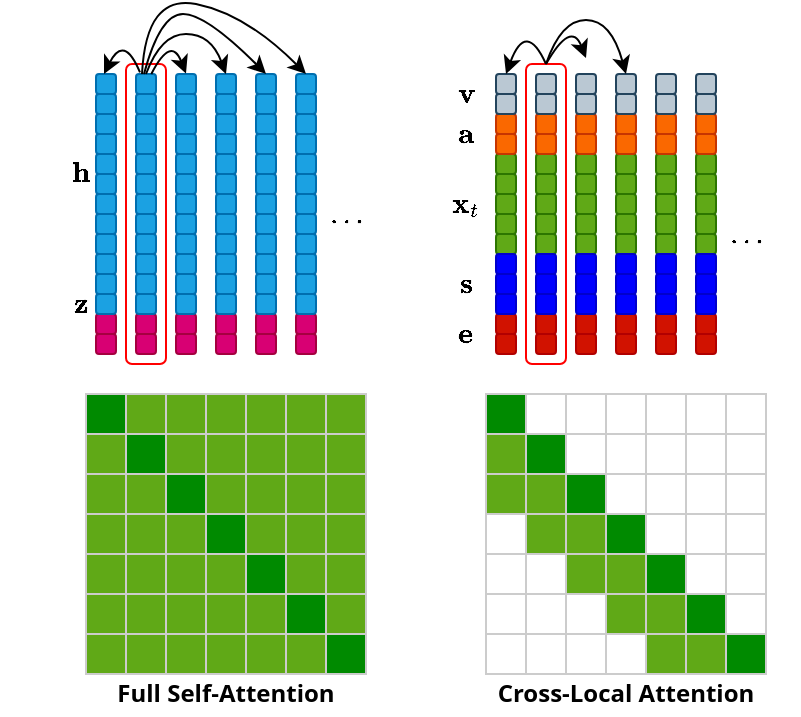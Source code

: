 <mxfile version="24.7.17">
  <diagram name="Page-1" id="6u1tHPWYEtg231CvSppE">
    <mxGraphModel dx="413" dy="288" grid="1" gridSize="10" guides="1" tooltips="1" connect="1" arrows="1" fold="1" page="1" pageScale="1" pageWidth="850" pageHeight="1100" background="none" math="1" shadow="0">
      <root>
        <mxCell id="0" />
        <mxCell id="1" parent="0" />
        <mxCell id="ScXmN28w3UK9h5KrgkOw-1" value="" style="rounded=0;whiteSpace=wrap;html=1;fillColor=#008a00;strokeColor=#CCCCCC;fontColor=#ffffff;" parent="1" vertex="1">
          <mxGeometry x="120" y="200" width="20" height="20" as="geometry" />
        </mxCell>
        <mxCell id="ScXmN28w3UK9h5KrgkOw-2" value="" style="rounded=0;whiteSpace=wrap;html=1;fillColor=#60a917;strokeColor=#CCCCCC;fontColor=#ffffff;" parent="1" vertex="1">
          <mxGeometry x="140" y="200" width="20" height="20" as="geometry" />
        </mxCell>
        <mxCell id="ScXmN28w3UK9h5KrgkOw-3" value="" style="rounded=0;whiteSpace=wrap;html=1;fillColor=#60a917;strokeColor=#CCCCCC;fontColor=#ffffff;" parent="1" vertex="1">
          <mxGeometry x="160" y="200" width="20" height="20" as="geometry" />
        </mxCell>
        <mxCell id="ScXmN28w3UK9h5KrgkOw-5" value="" style="rounded=0;whiteSpace=wrap;html=1;fillColor=#60a917;strokeColor=#CCCCCC;fontColor=#ffffff;" parent="1" vertex="1">
          <mxGeometry x="180" y="200" width="20" height="20" as="geometry" />
        </mxCell>
        <mxCell id="ScXmN28w3UK9h5KrgkOw-6" value="" style="rounded=0;whiteSpace=wrap;html=1;fillColor=#60a917;strokeColor=#CCCCCC;fontColor=#ffffff;" parent="1" vertex="1">
          <mxGeometry x="200" y="200" width="20" height="20" as="geometry" />
        </mxCell>
        <mxCell id="ScXmN28w3UK9h5KrgkOw-7" value="" style="rounded=0;whiteSpace=wrap;html=1;fillColor=#60a917;strokeColor=#CCCCCC;fontColor=#ffffff;" parent="1" vertex="1">
          <mxGeometry x="220" y="200" width="20" height="20" as="geometry" />
        </mxCell>
        <mxCell id="ScXmN28w3UK9h5KrgkOw-8" value="" style="rounded=0;whiteSpace=wrap;html=1;fillColor=#60a917;strokeColor=#CCCCCC;fontColor=#ffffff;" parent="1" vertex="1">
          <mxGeometry x="240" y="200" width="20" height="20" as="geometry" />
        </mxCell>
        <mxCell id="ScXmN28w3UK9h5KrgkOw-9" value="" style="rounded=0;whiteSpace=wrap;html=1;fillColor=#60a917;strokeColor=#CCCCCC;fontColor=#ffffff;" parent="1" vertex="1">
          <mxGeometry x="120" y="220" width="20" height="20" as="geometry" />
        </mxCell>
        <mxCell id="ScXmN28w3UK9h5KrgkOw-10" value="" style="rounded=0;whiteSpace=wrap;html=1;fillColor=#008a00;strokeColor=#CCCCCC;fontColor=#ffffff;" parent="1" vertex="1">
          <mxGeometry x="140" y="220" width="20" height="20" as="geometry" />
        </mxCell>
        <mxCell id="ScXmN28w3UK9h5KrgkOw-11" value="" style="rounded=0;whiteSpace=wrap;html=1;fillColor=#60a917;strokeColor=#CCCCCC;fontColor=#ffffff;" parent="1" vertex="1">
          <mxGeometry x="160" y="220" width="20" height="20" as="geometry" />
        </mxCell>
        <mxCell id="ScXmN28w3UK9h5KrgkOw-12" value="" style="rounded=0;whiteSpace=wrap;html=1;fillColor=#60a917;strokeColor=#CCCCCC;fontColor=#ffffff;" parent="1" vertex="1">
          <mxGeometry x="180" y="220" width="20" height="20" as="geometry" />
        </mxCell>
        <mxCell id="ScXmN28w3UK9h5KrgkOw-13" value="" style="rounded=0;whiteSpace=wrap;html=1;fillColor=#60a917;strokeColor=#CCCCCC;fontColor=#ffffff;" parent="1" vertex="1">
          <mxGeometry x="200" y="220" width="20" height="20" as="geometry" />
        </mxCell>
        <mxCell id="ScXmN28w3UK9h5KrgkOw-14" value="" style="rounded=0;whiteSpace=wrap;html=1;fillColor=#60a917;strokeColor=#CCCCCC;fontColor=#ffffff;" parent="1" vertex="1">
          <mxGeometry x="220" y="220" width="20" height="20" as="geometry" />
        </mxCell>
        <mxCell id="ScXmN28w3UK9h5KrgkOw-15" value="" style="rounded=0;whiteSpace=wrap;html=1;fillColor=#60a917;strokeColor=#CCCCCC;fontColor=#ffffff;" parent="1" vertex="1">
          <mxGeometry x="240" y="220" width="20" height="20" as="geometry" />
        </mxCell>
        <mxCell id="ScXmN28w3UK9h5KrgkOw-16" value="" style="rounded=0;whiteSpace=wrap;html=1;fillColor=#60a917;strokeColor=#CCCCCC;fontColor=#ffffff;" parent="1" vertex="1">
          <mxGeometry x="120" y="240" width="20" height="20" as="geometry" />
        </mxCell>
        <mxCell id="ScXmN28w3UK9h5KrgkOw-17" value="" style="rounded=0;whiteSpace=wrap;html=1;fillColor=#60a917;strokeColor=#CCCCCC;fontColor=#ffffff;" parent="1" vertex="1">
          <mxGeometry x="140" y="240" width="20" height="20" as="geometry" />
        </mxCell>
        <mxCell id="ScXmN28w3UK9h5KrgkOw-18" value="" style="rounded=0;whiteSpace=wrap;html=1;fillColor=#008a00;strokeColor=#CCCCCC;fontColor=#ffffff;" parent="1" vertex="1">
          <mxGeometry x="160" y="240" width="20" height="20" as="geometry" />
        </mxCell>
        <mxCell id="ScXmN28w3UK9h5KrgkOw-19" value="" style="rounded=0;whiteSpace=wrap;html=1;fillColor=#60a917;strokeColor=#CCCCCC;fontColor=#ffffff;" parent="1" vertex="1">
          <mxGeometry x="180" y="240" width="20" height="20" as="geometry" />
        </mxCell>
        <mxCell id="ScXmN28w3UK9h5KrgkOw-20" value="" style="rounded=0;whiteSpace=wrap;html=1;fillColor=#60a917;strokeColor=#CCCCCC;fontColor=#ffffff;" parent="1" vertex="1">
          <mxGeometry x="200" y="240" width="20" height="20" as="geometry" />
        </mxCell>
        <mxCell id="ScXmN28w3UK9h5KrgkOw-21" value="" style="rounded=0;whiteSpace=wrap;html=1;fillColor=#60a917;strokeColor=#CCCCCC;fontColor=#ffffff;" parent="1" vertex="1">
          <mxGeometry x="220" y="240" width="20" height="20" as="geometry" />
        </mxCell>
        <mxCell id="ScXmN28w3UK9h5KrgkOw-22" value="" style="rounded=0;whiteSpace=wrap;html=1;fillColor=#60a917;strokeColor=#CCCCCC;fontColor=#ffffff;" parent="1" vertex="1">
          <mxGeometry x="240" y="240" width="20" height="20" as="geometry" />
        </mxCell>
        <mxCell id="ScXmN28w3UK9h5KrgkOw-23" value="" style="rounded=0;whiteSpace=wrap;html=1;fillColor=#60a917;strokeColor=#CCCCCC;fontColor=#ffffff;" parent="1" vertex="1">
          <mxGeometry x="120" y="260" width="20" height="20" as="geometry" />
        </mxCell>
        <mxCell id="ScXmN28w3UK9h5KrgkOw-24" value="" style="rounded=0;whiteSpace=wrap;html=1;fillColor=#60a917;strokeColor=#CCCCCC;fontColor=#ffffff;" parent="1" vertex="1">
          <mxGeometry x="140" y="260" width="20" height="20" as="geometry" />
        </mxCell>
        <mxCell id="ScXmN28w3UK9h5KrgkOw-25" value="" style="rounded=0;whiteSpace=wrap;html=1;fillColor=#60a917;strokeColor=#CCCCCC;fontColor=#ffffff;" parent="1" vertex="1">
          <mxGeometry x="160" y="260" width="20" height="20" as="geometry" />
        </mxCell>
        <mxCell id="ScXmN28w3UK9h5KrgkOw-26" value="" style="rounded=0;whiteSpace=wrap;html=1;fillColor=#008a00;strokeColor=#CCCCCC;fontColor=#ffffff;" parent="1" vertex="1">
          <mxGeometry x="180" y="260" width="20" height="20" as="geometry" />
        </mxCell>
        <mxCell id="ScXmN28w3UK9h5KrgkOw-27" value="" style="rounded=0;whiteSpace=wrap;html=1;fillColor=#60a917;strokeColor=#CCCCCC;fontColor=#ffffff;" parent="1" vertex="1">
          <mxGeometry x="200" y="260" width="20" height="20" as="geometry" />
        </mxCell>
        <mxCell id="ScXmN28w3UK9h5KrgkOw-28" value="" style="rounded=0;whiteSpace=wrap;html=1;fillColor=#60a917;strokeColor=#CCCCCC;fontColor=#ffffff;" parent="1" vertex="1">
          <mxGeometry x="220" y="260" width="20" height="20" as="geometry" />
        </mxCell>
        <mxCell id="ScXmN28w3UK9h5KrgkOw-29" value="" style="rounded=0;whiteSpace=wrap;html=1;fillColor=#60a917;strokeColor=#CCCCCC;fontColor=#ffffff;" parent="1" vertex="1">
          <mxGeometry x="240" y="260" width="20" height="20" as="geometry" />
        </mxCell>
        <mxCell id="ScXmN28w3UK9h5KrgkOw-30" value="" style="rounded=0;whiteSpace=wrap;html=1;fillColor=#60a917;strokeColor=#CCCCCC;fontColor=#ffffff;" parent="1" vertex="1">
          <mxGeometry x="120" y="280" width="20" height="20" as="geometry" />
        </mxCell>
        <mxCell id="ScXmN28w3UK9h5KrgkOw-31" value="" style="rounded=0;whiteSpace=wrap;html=1;fillColor=#60a917;strokeColor=#CCCCCC;fontColor=#ffffff;" parent="1" vertex="1">
          <mxGeometry x="140" y="280" width="20" height="20" as="geometry" />
        </mxCell>
        <mxCell id="ScXmN28w3UK9h5KrgkOw-32" value="" style="rounded=0;whiteSpace=wrap;html=1;fillColor=#60a917;strokeColor=#CCCCCC;fontColor=#ffffff;" parent="1" vertex="1">
          <mxGeometry x="160" y="280" width="20" height="20" as="geometry" />
        </mxCell>
        <mxCell id="ScXmN28w3UK9h5KrgkOw-33" value="" style="rounded=0;whiteSpace=wrap;html=1;fillColor=#60a917;strokeColor=#CCCCCC;fontColor=#ffffff;" parent="1" vertex="1">
          <mxGeometry x="180" y="280" width="20" height="20" as="geometry" />
        </mxCell>
        <mxCell id="ScXmN28w3UK9h5KrgkOw-34" value="" style="rounded=0;whiteSpace=wrap;html=1;fillColor=#008a00;strokeColor=#CCCCCC;fontColor=#ffffff;" parent="1" vertex="1">
          <mxGeometry x="200" y="280" width="20" height="20" as="geometry" />
        </mxCell>
        <mxCell id="ScXmN28w3UK9h5KrgkOw-35" value="" style="rounded=0;whiteSpace=wrap;html=1;fillColor=#60a917;strokeColor=#CCCCCC;fontColor=#ffffff;" parent="1" vertex="1">
          <mxGeometry x="220" y="280" width="20" height="20" as="geometry" />
        </mxCell>
        <mxCell id="ScXmN28w3UK9h5KrgkOw-36" value="" style="rounded=0;whiteSpace=wrap;html=1;fillColor=#60a917;strokeColor=#CCCCCC;fontColor=#ffffff;" parent="1" vertex="1">
          <mxGeometry x="240" y="280" width="20" height="20" as="geometry" />
        </mxCell>
        <mxCell id="ScXmN28w3UK9h5KrgkOw-37" value="" style="rounded=0;whiteSpace=wrap;html=1;fillColor=#60a917;strokeColor=#CCCCCC;fontColor=#ffffff;" parent="1" vertex="1">
          <mxGeometry x="120" y="300" width="20" height="20" as="geometry" />
        </mxCell>
        <mxCell id="ScXmN28w3UK9h5KrgkOw-38" value="" style="rounded=0;whiteSpace=wrap;html=1;fillColor=#60a917;strokeColor=#CCCCCC;fontColor=#ffffff;" parent="1" vertex="1">
          <mxGeometry x="140" y="300" width="20" height="20" as="geometry" />
        </mxCell>
        <mxCell id="ScXmN28w3UK9h5KrgkOw-39" value="" style="rounded=0;whiteSpace=wrap;html=1;fillColor=#60a917;strokeColor=#CCCCCC;fontColor=#ffffff;" parent="1" vertex="1">
          <mxGeometry x="160" y="300" width="20" height="20" as="geometry" />
        </mxCell>
        <mxCell id="ScXmN28w3UK9h5KrgkOw-40" value="" style="rounded=0;whiteSpace=wrap;html=1;fillColor=#60a917;strokeColor=#CCCCCC;fontColor=#ffffff;" parent="1" vertex="1">
          <mxGeometry x="180" y="300" width="20" height="20" as="geometry" />
        </mxCell>
        <mxCell id="ScXmN28w3UK9h5KrgkOw-41" value="" style="rounded=0;whiteSpace=wrap;html=1;fillColor=#60a917;strokeColor=#CCCCCC;fontColor=#ffffff;" parent="1" vertex="1">
          <mxGeometry x="200" y="300" width="20" height="20" as="geometry" />
        </mxCell>
        <mxCell id="ScXmN28w3UK9h5KrgkOw-42" value="" style="rounded=0;whiteSpace=wrap;html=1;fillColor=#008a00;strokeColor=#CCCCCC;fontColor=#ffffff;" parent="1" vertex="1">
          <mxGeometry x="220" y="300" width="20" height="20" as="geometry" />
        </mxCell>
        <mxCell id="ScXmN28w3UK9h5KrgkOw-43" value="" style="rounded=0;whiteSpace=wrap;html=1;fillColor=#60a917;strokeColor=#CCCCCC;fontColor=#ffffff;" parent="1" vertex="1">
          <mxGeometry x="240" y="300" width="20" height="20" as="geometry" />
        </mxCell>
        <mxCell id="ScXmN28w3UK9h5KrgkOw-44" value="" style="rounded=0;whiteSpace=wrap;html=1;fillColor=#60a917;strokeColor=#CCCCCC;fontColor=#ffffff;" parent="1" vertex="1">
          <mxGeometry x="120" y="320" width="20" height="20" as="geometry" />
        </mxCell>
        <mxCell id="ScXmN28w3UK9h5KrgkOw-45" value="" style="rounded=0;whiteSpace=wrap;html=1;fillColor=#60a917;strokeColor=#CCCCCC;fontColor=#ffffff;" parent="1" vertex="1">
          <mxGeometry x="140" y="320" width="20" height="20" as="geometry" />
        </mxCell>
        <mxCell id="ScXmN28w3UK9h5KrgkOw-46" value="" style="rounded=0;whiteSpace=wrap;html=1;fillColor=#60a917;strokeColor=#CCCCCC;fontColor=#ffffff;" parent="1" vertex="1">
          <mxGeometry x="160" y="320" width="20" height="20" as="geometry" />
        </mxCell>
        <mxCell id="ScXmN28w3UK9h5KrgkOw-47" value="" style="rounded=0;whiteSpace=wrap;html=1;fillColor=#60a917;strokeColor=#CCCCCC;fontColor=#ffffff;" parent="1" vertex="1">
          <mxGeometry x="180" y="320" width="20" height="20" as="geometry" />
        </mxCell>
        <mxCell id="ScXmN28w3UK9h5KrgkOw-48" value="" style="rounded=0;whiteSpace=wrap;html=1;fillColor=#60a917;strokeColor=#CCCCCC;fontColor=#ffffff;" parent="1" vertex="1">
          <mxGeometry x="200" y="320" width="20" height="20" as="geometry" />
        </mxCell>
        <mxCell id="ScXmN28w3UK9h5KrgkOw-49" value="" style="rounded=0;whiteSpace=wrap;html=1;fillColor=#60a917;strokeColor=#CCCCCC;fontColor=#ffffff;" parent="1" vertex="1">
          <mxGeometry x="220" y="320" width="20" height="20" as="geometry" />
        </mxCell>
        <mxCell id="ScXmN28w3UK9h5KrgkOw-50" value="" style="rounded=0;whiteSpace=wrap;html=1;fillColor=#008a00;strokeColor=#CCCCCC;fontColor=#ffffff;" parent="1" vertex="1">
          <mxGeometry x="240" y="320" width="20" height="20" as="geometry" />
        </mxCell>
        <mxCell id="ScXmN28w3UK9h5KrgkOw-100" value="Full Self-Attention" style="text;html=1;align=center;verticalAlign=middle;whiteSpace=wrap;rounded=0;fontFamily=Segoe UI;fontStyle=1" parent="1" vertex="1">
          <mxGeometry x="120" y="340" width="140" height="20" as="geometry" />
        </mxCell>
        <mxCell id="ScXmN28w3UK9h5KrgkOw-154" value="" style="rounded=0;whiteSpace=wrap;html=1;strokeColor=#CCCCCC;fillColor=#008a00;fontColor=#ffffff;" parent="1" vertex="1">
          <mxGeometry x="320" y="200" width="20" height="20" as="geometry" />
        </mxCell>
        <mxCell id="ScXmN28w3UK9h5KrgkOw-155" value="" style="rounded=0;whiteSpace=wrap;html=1;strokeColor=#CCCCCC;" parent="1" vertex="1">
          <mxGeometry x="340" y="200" width="20" height="20" as="geometry" />
        </mxCell>
        <mxCell id="ScXmN28w3UK9h5KrgkOw-156" value="" style="rounded=0;whiteSpace=wrap;html=1;strokeColor=#CCCCCC;" parent="1" vertex="1">
          <mxGeometry x="360" y="200" width="20" height="20" as="geometry" />
        </mxCell>
        <mxCell id="ScXmN28w3UK9h5KrgkOw-157" value="" style="rounded=0;whiteSpace=wrap;html=1;strokeColor=#CCCCCC;" parent="1" vertex="1">
          <mxGeometry x="380" y="200" width="20" height="20" as="geometry" />
        </mxCell>
        <mxCell id="ScXmN28w3UK9h5KrgkOw-158" value="" style="rounded=0;whiteSpace=wrap;html=1;strokeColor=#CCCCCC;" parent="1" vertex="1">
          <mxGeometry x="400" y="200" width="20" height="20" as="geometry" />
        </mxCell>
        <mxCell id="ScXmN28w3UK9h5KrgkOw-159" value="" style="rounded=0;whiteSpace=wrap;html=1;strokeColor=#CCCCCC;" parent="1" vertex="1">
          <mxGeometry x="420" y="200" width="20" height="20" as="geometry" />
        </mxCell>
        <mxCell id="ScXmN28w3UK9h5KrgkOw-160" value="" style="rounded=0;whiteSpace=wrap;html=1;strokeColor=#CCCCCC;" parent="1" vertex="1">
          <mxGeometry x="440" y="200" width="20" height="20" as="geometry" />
        </mxCell>
        <mxCell id="ScXmN28w3UK9h5KrgkOw-161" value="" style="rounded=0;whiteSpace=wrap;html=1;strokeColor=#CCCCCC;fillColor=#60a917;fontColor=#ffffff;" parent="1" vertex="1">
          <mxGeometry x="320" y="220" width="20" height="20" as="geometry" />
        </mxCell>
        <mxCell id="ScXmN28w3UK9h5KrgkOw-162" value="" style="rounded=0;whiteSpace=wrap;html=1;strokeColor=#CCCCCC;fillColor=#008a00;fontColor=#ffffff;" parent="1" vertex="1">
          <mxGeometry x="340" y="220" width="20" height="20" as="geometry" />
        </mxCell>
        <mxCell id="ScXmN28w3UK9h5KrgkOw-163" value="" style="rounded=0;whiteSpace=wrap;html=1;strokeColor=#CCCCCC;" parent="1" vertex="1">
          <mxGeometry x="360" y="220" width="20" height="20" as="geometry" />
        </mxCell>
        <mxCell id="ScXmN28w3UK9h5KrgkOw-164" value="" style="rounded=0;whiteSpace=wrap;html=1;strokeColor=#CCCCCC;" parent="1" vertex="1">
          <mxGeometry x="380" y="220" width="20" height="20" as="geometry" />
        </mxCell>
        <mxCell id="ScXmN28w3UK9h5KrgkOw-165" value="" style="rounded=0;whiteSpace=wrap;html=1;strokeColor=#CCCCCC;" parent="1" vertex="1">
          <mxGeometry x="400" y="220" width="20" height="20" as="geometry" />
        </mxCell>
        <mxCell id="ScXmN28w3UK9h5KrgkOw-166" value="" style="rounded=0;whiteSpace=wrap;html=1;strokeColor=#CCCCCC;" parent="1" vertex="1">
          <mxGeometry x="420" y="220" width="20" height="20" as="geometry" />
        </mxCell>
        <mxCell id="ScXmN28w3UK9h5KrgkOw-167" value="" style="rounded=0;whiteSpace=wrap;html=1;strokeColor=#CCCCCC;" parent="1" vertex="1">
          <mxGeometry x="440" y="220" width="20" height="20" as="geometry" />
        </mxCell>
        <mxCell id="ScXmN28w3UK9h5KrgkOw-168" value="" style="rounded=0;whiteSpace=wrap;html=1;strokeColor=#CCCCCC;fillColor=#60a917;fontColor=#ffffff;" parent="1" vertex="1">
          <mxGeometry x="320" y="240" width="20" height="20" as="geometry" />
        </mxCell>
        <mxCell id="ScXmN28w3UK9h5KrgkOw-169" value="" style="rounded=0;whiteSpace=wrap;html=1;strokeColor=#CCCCCC;fillColor=#60a917;fontColor=#ffffff;" parent="1" vertex="1">
          <mxGeometry x="340" y="240" width="20" height="20" as="geometry" />
        </mxCell>
        <mxCell id="ScXmN28w3UK9h5KrgkOw-170" value="" style="rounded=0;whiteSpace=wrap;html=1;strokeColor=#CCCCCC;fillColor=#008a00;fontColor=#ffffff;" parent="1" vertex="1">
          <mxGeometry x="360" y="240" width="20" height="20" as="geometry" />
        </mxCell>
        <mxCell id="ScXmN28w3UK9h5KrgkOw-171" value="" style="rounded=0;whiteSpace=wrap;html=1;strokeColor=#CCCCCC;" parent="1" vertex="1">
          <mxGeometry x="380" y="240" width="20" height="20" as="geometry" />
        </mxCell>
        <mxCell id="ScXmN28w3UK9h5KrgkOw-172" value="" style="rounded=0;whiteSpace=wrap;html=1;strokeColor=#CCCCCC;" parent="1" vertex="1">
          <mxGeometry x="400" y="240" width="20" height="20" as="geometry" />
        </mxCell>
        <mxCell id="ScXmN28w3UK9h5KrgkOw-173" value="" style="rounded=0;whiteSpace=wrap;html=1;strokeColor=#CCCCCC;" parent="1" vertex="1">
          <mxGeometry x="420" y="240" width="20" height="20" as="geometry" />
        </mxCell>
        <mxCell id="ScXmN28w3UK9h5KrgkOw-174" value="" style="rounded=0;whiteSpace=wrap;html=1;strokeColor=#CCCCCC;" parent="1" vertex="1">
          <mxGeometry x="440" y="240" width="20" height="20" as="geometry" />
        </mxCell>
        <mxCell id="ScXmN28w3UK9h5KrgkOw-175" value="" style="rounded=0;whiteSpace=wrap;html=1;strokeColor=#CCCCCC;" parent="1" vertex="1">
          <mxGeometry x="320" y="260" width="20" height="20" as="geometry" />
        </mxCell>
        <mxCell id="ScXmN28w3UK9h5KrgkOw-176" value="" style="rounded=0;whiteSpace=wrap;html=1;strokeColor=#CCCCCC;fillColor=#60a917;fontColor=#ffffff;" parent="1" vertex="1">
          <mxGeometry x="340" y="260" width="20" height="20" as="geometry" />
        </mxCell>
        <mxCell id="ScXmN28w3UK9h5KrgkOw-177" value="" style="rounded=0;whiteSpace=wrap;html=1;strokeColor=#CCCCCC;fillColor=#60a917;fontColor=#ffffff;" parent="1" vertex="1">
          <mxGeometry x="360" y="260" width="20" height="20" as="geometry" />
        </mxCell>
        <mxCell id="ScXmN28w3UK9h5KrgkOw-178" value="" style="rounded=0;whiteSpace=wrap;html=1;strokeColor=#CCCCCC;fillColor=#008a00;fontColor=#ffffff;" parent="1" vertex="1">
          <mxGeometry x="380" y="260" width="20" height="20" as="geometry" />
        </mxCell>
        <mxCell id="ScXmN28w3UK9h5KrgkOw-179" value="" style="rounded=0;whiteSpace=wrap;html=1;strokeColor=#CCCCCC;" parent="1" vertex="1">
          <mxGeometry x="400" y="260" width="20" height="20" as="geometry" />
        </mxCell>
        <mxCell id="ScXmN28w3UK9h5KrgkOw-180" value="" style="rounded=0;whiteSpace=wrap;html=1;strokeColor=#CCCCCC;" parent="1" vertex="1">
          <mxGeometry x="420" y="260" width="20" height="20" as="geometry" />
        </mxCell>
        <mxCell id="ScXmN28w3UK9h5KrgkOw-181" value="" style="rounded=0;whiteSpace=wrap;html=1;strokeColor=#CCCCCC;" parent="1" vertex="1">
          <mxGeometry x="440" y="260" width="20" height="20" as="geometry" />
        </mxCell>
        <mxCell id="ScXmN28w3UK9h5KrgkOw-182" value="" style="rounded=0;whiteSpace=wrap;html=1;strokeColor=#CCCCCC;" parent="1" vertex="1">
          <mxGeometry x="320" y="280" width="20" height="20" as="geometry" />
        </mxCell>
        <mxCell id="ScXmN28w3UK9h5KrgkOw-183" value="" style="rounded=0;whiteSpace=wrap;html=1;strokeColor=#CCCCCC;" parent="1" vertex="1">
          <mxGeometry x="340" y="280" width="20" height="20" as="geometry" />
        </mxCell>
        <mxCell id="ScXmN28w3UK9h5KrgkOw-184" value="" style="rounded=0;whiteSpace=wrap;html=1;strokeColor=#CCCCCC;fillColor=#60a917;fontColor=#ffffff;" parent="1" vertex="1">
          <mxGeometry x="360" y="280" width="20" height="20" as="geometry" />
        </mxCell>
        <mxCell id="ScXmN28w3UK9h5KrgkOw-185" value="" style="rounded=0;whiteSpace=wrap;html=1;strokeColor=#CCCCCC;fillColor=#60a917;fontColor=#ffffff;" parent="1" vertex="1">
          <mxGeometry x="380" y="280" width="20" height="20" as="geometry" />
        </mxCell>
        <mxCell id="ScXmN28w3UK9h5KrgkOw-186" value="" style="rounded=0;whiteSpace=wrap;html=1;strokeColor=#CCCCCC;fillColor=#008a00;fontColor=#ffffff;" parent="1" vertex="1">
          <mxGeometry x="400" y="280" width="20" height="20" as="geometry" />
        </mxCell>
        <mxCell id="ScXmN28w3UK9h5KrgkOw-187" value="" style="rounded=0;whiteSpace=wrap;html=1;strokeColor=#CCCCCC;" parent="1" vertex="1">
          <mxGeometry x="420" y="280" width="20" height="20" as="geometry" />
        </mxCell>
        <mxCell id="ScXmN28w3UK9h5KrgkOw-188" value="" style="rounded=0;whiteSpace=wrap;html=1;strokeColor=#CCCCCC;" parent="1" vertex="1">
          <mxGeometry x="440" y="280" width="20" height="20" as="geometry" />
        </mxCell>
        <mxCell id="ScXmN28w3UK9h5KrgkOw-189" value="" style="rounded=0;whiteSpace=wrap;html=1;strokeColor=#CCCCCC;" parent="1" vertex="1">
          <mxGeometry x="320" y="300" width="20" height="20" as="geometry" />
        </mxCell>
        <mxCell id="ScXmN28w3UK9h5KrgkOw-190" value="" style="rounded=0;whiteSpace=wrap;html=1;strokeColor=#CCCCCC;" parent="1" vertex="1">
          <mxGeometry x="340" y="300" width="20" height="20" as="geometry" />
        </mxCell>
        <mxCell id="ScXmN28w3UK9h5KrgkOw-191" value="" style="rounded=0;whiteSpace=wrap;html=1;strokeColor=#CCCCCC;" parent="1" vertex="1">
          <mxGeometry x="360" y="300" width="20" height="20" as="geometry" />
        </mxCell>
        <mxCell id="ScXmN28w3UK9h5KrgkOw-192" value="" style="rounded=0;whiteSpace=wrap;html=1;strokeColor=#CCCCCC;fillColor=#60a917;fontColor=#ffffff;" parent="1" vertex="1">
          <mxGeometry x="380" y="300" width="20" height="20" as="geometry" />
        </mxCell>
        <mxCell id="ScXmN28w3UK9h5KrgkOw-193" value="" style="rounded=0;whiteSpace=wrap;html=1;strokeColor=#CCCCCC;fillColor=#60a917;fontColor=#ffffff;" parent="1" vertex="1">
          <mxGeometry x="400" y="300" width="20" height="20" as="geometry" />
        </mxCell>
        <mxCell id="ScXmN28w3UK9h5KrgkOw-194" value="" style="rounded=0;whiteSpace=wrap;html=1;strokeColor=#CCCCCC;fillColor=#008a00;fontColor=#ffffff;" parent="1" vertex="1">
          <mxGeometry x="420" y="300" width="20" height="20" as="geometry" />
        </mxCell>
        <mxCell id="ScXmN28w3UK9h5KrgkOw-195" value="" style="rounded=0;whiteSpace=wrap;html=1;strokeColor=#CCCCCC;" parent="1" vertex="1">
          <mxGeometry x="440" y="300" width="20" height="20" as="geometry" />
        </mxCell>
        <mxCell id="ScXmN28w3UK9h5KrgkOw-196" value="" style="rounded=0;whiteSpace=wrap;html=1;strokeColor=#CCCCCC;" parent="1" vertex="1">
          <mxGeometry x="320" y="320" width="20" height="20" as="geometry" />
        </mxCell>
        <mxCell id="ScXmN28w3UK9h5KrgkOw-197" value="" style="rounded=0;whiteSpace=wrap;html=1;strokeColor=#CCCCCC;" parent="1" vertex="1">
          <mxGeometry x="340" y="320" width="20" height="20" as="geometry" />
        </mxCell>
        <mxCell id="ScXmN28w3UK9h5KrgkOw-198" value="" style="rounded=0;whiteSpace=wrap;html=1;strokeColor=#CCCCCC;" parent="1" vertex="1">
          <mxGeometry x="360" y="320" width="20" height="20" as="geometry" />
        </mxCell>
        <mxCell id="ScXmN28w3UK9h5KrgkOw-199" value="" style="rounded=0;whiteSpace=wrap;html=1;strokeColor=#CCCCCC;" parent="1" vertex="1">
          <mxGeometry x="380" y="320" width="20" height="20" as="geometry" />
        </mxCell>
        <mxCell id="ScXmN28w3UK9h5KrgkOw-200" value="" style="rounded=0;whiteSpace=wrap;html=1;strokeColor=#CCCCCC;fillColor=#60a917;fontColor=#ffffff;" parent="1" vertex="1">
          <mxGeometry x="400" y="320" width="20" height="20" as="geometry" />
        </mxCell>
        <mxCell id="ScXmN28w3UK9h5KrgkOw-201" value="" style="rounded=0;whiteSpace=wrap;html=1;strokeColor=#CCCCCC;fillColor=#60a917;fontColor=#ffffff;" parent="1" vertex="1">
          <mxGeometry x="420" y="320" width="20" height="20" as="geometry" />
        </mxCell>
        <mxCell id="ScXmN28w3UK9h5KrgkOw-202" value="" style="rounded=0;whiteSpace=wrap;html=1;strokeColor=#CCCCCC;fillColor=#008a00;fontColor=#ffffff;" parent="1" vertex="1">
          <mxGeometry x="440" y="320" width="20" height="20" as="geometry" />
        </mxCell>
        <mxCell id="ScXmN28w3UK9h5KrgkOw-203" value="Cross-Local Attention" style="text;html=1;align=center;verticalAlign=middle;whiteSpace=wrap;rounded=0;fontFamily=Segoe UI;fontStyle=1" parent="1" vertex="1">
          <mxGeometry x="320" y="340" width="140" height="20" as="geometry" />
        </mxCell>
        <mxCell id="ScXmN28w3UK9h5KrgkOw-204" value="" style="rounded=1;whiteSpace=wrap;html=1;fillColor=#60a917;strokeColor=#2D7600;container=0;fontColor=#ffffff;" parent="1" vertex="1">
          <mxGeometry x="325" y="120" width="10" height="10" as="geometry" />
        </mxCell>
        <mxCell id="ScXmN28w3UK9h5KrgkOw-205" value="" style="rounded=1;whiteSpace=wrap;html=1;fillColor=#60a917;strokeColor=#2D7600;container=0;fontColor=#ffffff;" parent="1" vertex="1">
          <mxGeometry x="325" y="110" width="10" height="10" as="geometry" />
        </mxCell>
        <mxCell id="ScXmN28w3UK9h5KrgkOw-206" value="" style="rounded=1;whiteSpace=wrap;html=1;fillColor=#60a917;strokeColor=#2D7600;container=0;fontColor=#ffffff;" parent="1" vertex="1">
          <mxGeometry x="325" y="100" width="10" height="10" as="geometry" />
        </mxCell>
        <mxCell id="ScXmN28w3UK9h5KrgkOw-207" value="" style="rounded=1;whiteSpace=wrap;html=1;fillColor=#60a917;strokeColor=#2D7600;container=0;fontColor=#ffffff;" parent="1" vertex="1">
          <mxGeometry x="325" y="90" width="10" height="10" as="geometry" />
        </mxCell>
        <mxCell id="ScXmN28w3UK9h5KrgkOw-208" value="" style="rounded=1;whiteSpace=wrap;html=1;fillColor=#60a917;strokeColor=#2D7600;container=0;fontColor=#ffffff;" parent="1" vertex="1">
          <mxGeometry x="325" y="80" width="10" height="10" as="geometry" />
        </mxCell>
        <mxCell id="ScXmN28w3UK9h5KrgkOw-209" value="" style="rounded=1;whiteSpace=wrap;html=1;fillColor=#D11200;strokeColor=#B20000;container=0;fontColor=#ffffff;" parent="1" vertex="1">
          <mxGeometry x="325" y="160" width="10" height="10" as="geometry" />
        </mxCell>
        <mxCell id="ScXmN28w3UK9h5KrgkOw-210" value="" style="rounded=1;whiteSpace=wrap;html=1;fillColor=#D11200;strokeColor=#B20000;container=0;fontColor=#ffffff;" parent="1" vertex="1">
          <mxGeometry x="325" y="170" width="10" height="10" as="geometry" />
        </mxCell>
        <mxCell id="ScXmN28w3UK9h5KrgkOw-211" value="" style="rounded=1;whiteSpace=wrap;html=1;fillColor=#0000FF;strokeColor=#0000CC;container=0;fontColor=#ffffff;" parent="1" vertex="1">
          <mxGeometry x="325" y="150" width="10" height="10" as="geometry" />
        </mxCell>
        <mxCell id="ScXmN28w3UK9h5KrgkOw-212" value="" style="rounded=1;whiteSpace=wrap;html=1;fillColor=#0000FF;strokeColor=#0000CC;container=0;fontColor=#ffffff;" parent="1" vertex="1">
          <mxGeometry x="325" y="140" width="10" height="10" as="geometry" />
        </mxCell>
        <mxCell id="ScXmN28w3UK9h5KrgkOw-213" value="" style="rounded=1;whiteSpace=wrap;html=1;fillColor=#0000FF;strokeColor=#0000CC;container=0;fontColor=#ffffff;" parent="1" vertex="1">
          <mxGeometry x="325" y="130" width="10" height="10" as="geometry" />
        </mxCell>
        <mxCell id="ScXmN28w3UK9h5KrgkOw-214" value="" style="rounded=1;whiteSpace=wrap;html=1;fillColor=#fa6800;strokeColor=#C73500;container=0;fontColor=#000000;" parent="1" vertex="1">
          <mxGeometry x="325" y="60" width="10" height="10" as="geometry" />
        </mxCell>
        <mxCell id="ScXmN28w3UK9h5KrgkOw-215" value="" style="rounded=1;whiteSpace=wrap;html=1;fillColor=#fa6800;strokeColor=#C73500;container=0;fontColor=#000000;" parent="1" vertex="1">
          <mxGeometry x="325" y="70" width="10" height="10" as="geometry" />
        </mxCell>
        <mxCell id="ScXmN28w3UK9h5KrgkOw-222" value="$$\mathbf{s}$$" style="text;html=1;align=center;verticalAlign=middle;whiteSpace=wrap;rounded=0;" parent="1" vertex="1">
          <mxGeometry x="300" y="130" width="20" height="30" as="geometry" />
        </mxCell>
        <mxCell id="ScXmN28w3UK9h5KrgkOw-223" value="$$\mathbf{e}$$" style="text;html=1;align=center;verticalAlign=middle;whiteSpace=wrap;rounded=0;" parent="1" vertex="1">
          <mxGeometry x="300" y="160" width="20" height="20" as="geometry" />
        </mxCell>
        <mxCell id="ScXmN28w3UK9h5KrgkOw-224" value="$$\mathbf{x}_t$$" style="text;html=1;align=center;verticalAlign=middle;whiteSpace=wrap;rounded=0;" parent="1" vertex="1">
          <mxGeometry x="300" y="80" width="20" height="50" as="geometry" />
        </mxCell>
        <mxCell id="ScXmN28w3UK9h5KrgkOw-225" value="$$\mathbf{a}$$" style="text;html=1;align=center;verticalAlign=middle;whiteSpace=wrap;rounded=0;" parent="1" vertex="1">
          <mxGeometry x="300" y="60" width="20" height="20" as="geometry" />
        </mxCell>
        <mxCell id="ScXmN28w3UK9h5KrgkOw-226" value="" style="rounded=1;whiteSpace=wrap;html=1;fillColor=#1ba1e2;strokeColor=#006EAF;container=0;fontColor=#ffffff;" parent="1" vertex="1">
          <mxGeometry x="125" y="120" width="10" height="10" as="geometry" />
        </mxCell>
        <mxCell id="ScXmN28w3UK9h5KrgkOw-227" value="" style="rounded=1;whiteSpace=wrap;html=1;fillColor=#1ba1e2;strokeColor=#006EAF;container=0;fontColor=#ffffff;" parent="1" vertex="1">
          <mxGeometry x="125" y="110" width="10" height="10" as="geometry" />
        </mxCell>
        <mxCell id="ScXmN28w3UK9h5KrgkOw-228" value="" style="rounded=1;whiteSpace=wrap;html=1;fillColor=#1ba1e2;strokeColor=#006EAF;container=0;fontColor=#ffffff;" parent="1" vertex="1">
          <mxGeometry x="125" y="100" width="10" height="10" as="geometry" />
        </mxCell>
        <mxCell id="ScXmN28w3UK9h5KrgkOw-229" value="" style="rounded=1;whiteSpace=wrap;html=1;fillColor=#1ba1e2;strokeColor=#006EAF;container=0;fontColor=#ffffff;" parent="1" vertex="1">
          <mxGeometry x="125" y="90" width="10" height="10" as="geometry" />
        </mxCell>
        <mxCell id="ScXmN28w3UK9h5KrgkOw-230" value="" style="rounded=1;whiteSpace=wrap;html=1;fillColor=#1ba1e2;strokeColor=#006EAF;container=0;fontColor=#ffffff;" parent="1" vertex="1">
          <mxGeometry x="125" y="80" width="10" height="10" as="geometry" />
        </mxCell>
        <mxCell id="ScXmN28w3UK9h5KrgkOw-231" value="" style="rounded=1;whiteSpace=wrap;html=1;fillColor=#d80073;strokeColor=#A50040;container=0;fontColor=#ffffff;" parent="1" vertex="1">
          <mxGeometry x="125" y="160" width="10" height="10" as="geometry" />
        </mxCell>
        <mxCell id="ScXmN28w3UK9h5KrgkOw-232" value="" style="rounded=1;whiteSpace=wrap;html=1;fillColor=#d80073;strokeColor=#A50040;container=0;fontColor=#ffffff;" parent="1" vertex="1">
          <mxGeometry x="125" y="170" width="10" height="10" as="geometry" />
        </mxCell>
        <mxCell id="ScXmN28w3UK9h5KrgkOw-233" value="" style="rounded=1;whiteSpace=wrap;html=1;fillColor=#1ba1e2;strokeColor=#006EAF;container=0;fontColor=#ffffff;" parent="1" vertex="1">
          <mxGeometry x="125" y="150" width="10" height="10" as="geometry" />
        </mxCell>
        <mxCell id="ScXmN28w3UK9h5KrgkOw-234" value="" style="rounded=1;whiteSpace=wrap;html=1;fillColor=#1ba1e2;strokeColor=#006EAF;container=0;fontColor=#ffffff;" parent="1" vertex="1">
          <mxGeometry x="125" y="140" width="10" height="10" as="geometry" />
        </mxCell>
        <mxCell id="ScXmN28w3UK9h5KrgkOw-235" value="" style="rounded=1;whiteSpace=wrap;html=1;fillColor=#1ba1e2;strokeColor=#006EAF;container=0;fontColor=#ffffff;" parent="1" vertex="1">
          <mxGeometry x="125" y="130" width="10" height="10" as="geometry" />
        </mxCell>
        <mxCell id="ScXmN28w3UK9h5KrgkOw-237" value="" style="rounded=1;whiteSpace=wrap;html=1;fillColor=#1ba1e2;strokeColor=#006EAF;container=0;fontColor=#ffffff;" parent="1" vertex="1">
          <mxGeometry x="125" y="70" width="10" height="10" as="geometry" />
        </mxCell>
        <mxCell id="ScXmN28w3UK9h5KrgkOw-238" value="$$\mathbf{z}$$" style="text;html=1;align=center;verticalAlign=middle;whiteSpace=wrap;rounded=0;" parent="1" vertex="1">
          <mxGeometry x="110" y="145" width="15" height="20" as="geometry" />
        </mxCell>
        <mxCell id="ScXmN28w3UK9h5KrgkOw-239" value="$$\mathbf{h}$$" style="text;html=1;align=center;verticalAlign=middle;whiteSpace=wrap;rounded=0;" parent="1" vertex="1">
          <mxGeometry x="110" y="80" width="15" height="20" as="geometry" />
        </mxCell>
        <mxCell id="ScXmN28w3UK9h5KrgkOw-241" value="$$\dots$$" style="text;html=1;align=center;verticalAlign=middle;whiteSpace=wrap;rounded=0;" parent="1" vertex="1">
          <mxGeometry x="240" y="100" width="20" height="20" as="geometry" />
        </mxCell>
        <mxCell id="ScXmN28w3UK9h5KrgkOw-242" value="$$\dots$$" style="text;html=1;align=center;verticalAlign=middle;whiteSpace=wrap;rounded=0;" parent="1" vertex="1">
          <mxGeometry x="440" y="110" width="20" height="20" as="geometry" />
        </mxCell>
        <mxCell id="ScXmN28w3UK9h5KrgkOw-249" value="" style="rounded=1;whiteSpace=wrap;html=1;fillColor=#60a917;strokeColor=#2D7600;container=0;fontColor=#ffffff;" parent="1" vertex="1">
          <mxGeometry x="345" y="120" width="10" height="10" as="geometry" />
        </mxCell>
        <mxCell id="ScXmN28w3UK9h5KrgkOw-250" value="" style="rounded=1;whiteSpace=wrap;html=1;fillColor=#60a917;strokeColor=#2D7600;container=0;fontColor=#ffffff;" parent="1" vertex="1">
          <mxGeometry x="345" y="110" width="10" height="10" as="geometry" />
        </mxCell>
        <mxCell id="ScXmN28w3UK9h5KrgkOw-251" value="" style="rounded=1;whiteSpace=wrap;html=1;fillColor=#60a917;strokeColor=#2D7600;container=0;fontColor=#ffffff;" parent="1" vertex="1">
          <mxGeometry x="345" y="100" width="10" height="10" as="geometry" />
        </mxCell>
        <mxCell id="ScXmN28w3UK9h5KrgkOw-252" value="" style="rounded=1;whiteSpace=wrap;html=1;fillColor=#60a917;strokeColor=#2D7600;container=0;fontColor=#ffffff;" parent="1" vertex="1">
          <mxGeometry x="345" y="90" width="10" height="10" as="geometry" />
        </mxCell>
        <mxCell id="ScXmN28w3UK9h5KrgkOw-253" value="" style="rounded=1;whiteSpace=wrap;html=1;fillColor=#60a917;strokeColor=#2D7600;container=0;fontColor=#ffffff;" parent="1" vertex="1">
          <mxGeometry x="345" y="80" width="10" height="10" as="geometry" />
        </mxCell>
        <mxCell id="ScXmN28w3UK9h5KrgkOw-254" value="" style="rounded=1;whiteSpace=wrap;html=1;fillColor=#D11200;strokeColor=#B20000;container=0;fontColor=#ffffff;" parent="1" vertex="1">
          <mxGeometry x="345" y="160" width="10" height="10" as="geometry" />
        </mxCell>
        <mxCell id="ScXmN28w3UK9h5KrgkOw-255" value="" style="rounded=1;whiteSpace=wrap;html=1;fillColor=#D11200;strokeColor=#B20000;container=0;fontColor=#ffffff;" parent="1" vertex="1">
          <mxGeometry x="345" y="170" width="10" height="10" as="geometry" />
        </mxCell>
        <mxCell id="ScXmN28w3UK9h5KrgkOw-256" value="" style="rounded=1;whiteSpace=wrap;html=1;fillColor=#0000FF;strokeColor=#0000CC;container=0;fontColor=#ffffff;" parent="1" vertex="1">
          <mxGeometry x="345" y="150" width="10" height="10" as="geometry" />
        </mxCell>
        <mxCell id="ScXmN28w3UK9h5KrgkOw-257" value="" style="rounded=1;whiteSpace=wrap;html=1;fillColor=#0000FF;strokeColor=#0000CC;container=0;fontColor=#ffffff;" parent="1" vertex="1">
          <mxGeometry x="345" y="140" width="10" height="10" as="geometry" />
        </mxCell>
        <mxCell id="ScXmN28w3UK9h5KrgkOw-258" value="" style="rounded=1;whiteSpace=wrap;html=1;fillColor=#0000FF;strokeColor=#0000CC;container=0;fontColor=#ffffff;" parent="1" vertex="1">
          <mxGeometry x="345" y="130" width="10" height="10" as="geometry" />
        </mxCell>
        <mxCell id="ScXmN28w3UK9h5KrgkOw-259" value="" style="rounded=1;whiteSpace=wrap;html=1;fillColor=#fa6800;strokeColor=#C73500;container=0;fontColor=#000000;" parent="1" vertex="1">
          <mxGeometry x="345" y="60" width="10" height="10" as="geometry" />
        </mxCell>
        <mxCell id="ScXmN28w3UK9h5KrgkOw-260" value="" style="rounded=1;whiteSpace=wrap;html=1;fillColor=#fa6800;strokeColor=#C73500;container=0;fontColor=#000000;" parent="1" vertex="1">
          <mxGeometry x="345" y="70" width="10" height="10" as="geometry" />
        </mxCell>
        <mxCell id="ScXmN28w3UK9h5KrgkOw-261" value="" style="rounded=1;whiteSpace=wrap;html=1;fillColor=#60a917;strokeColor=#2D7600;container=0;fontColor=#ffffff;" parent="1" vertex="1">
          <mxGeometry x="365" y="120" width="10" height="10" as="geometry" />
        </mxCell>
        <mxCell id="ScXmN28w3UK9h5KrgkOw-262" value="" style="rounded=1;whiteSpace=wrap;html=1;fillColor=#60a917;strokeColor=#2D7600;container=0;fontColor=#ffffff;" parent="1" vertex="1">
          <mxGeometry x="365" y="110" width="10" height="10" as="geometry" />
        </mxCell>
        <mxCell id="ScXmN28w3UK9h5KrgkOw-263" value="" style="rounded=1;whiteSpace=wrap;html=1;fillColor=#60a917;strokeColor=#2D7600;container=0;fontColor=#ffffff;" parent="1" vertex="1">
          <mxGeometry x="365" y="100" width="10" height="10" as="geometry" />
        </mxCell>
        <mxCell id="ScXmN28w3UK9h5KrgkOw-264" value="" style="rounded=1;whiteSpace=wrap;html=1;fillColor=#60a917;strokeColor=#2D7600;container=0;fontColor=#ffffff;" parent="1" vertex="1">
          <mxGeometry x="365" y="90" width="10" height="10" as="geometry" />
        </mxCell>
        <mxCell id="ScXmN28w3UK9h5KrgkOw-265" value="" style="rounded=1;whiteSpace=wrap;html=1;fillColor=#60a917;strokeColor=#2D7600;container=0;fontColor=#ffffff;" parent="1" vertex="1">
          <mxGeometry x="365" y="80" width="10" height="10" as="geometry" />
        </mxCell>
        <mxCell id="ScXmN28w3UK9h5KrgkOw-266" value="" style="rounded=1;whiteSpace=wrap;html=1;fillColor=#D11200;strokeColor=#B20000;container=0;fontColor=#ffffff;" parent="1" vertex="1">
          <mxGeometry x="365" y="160" width="10" height="10" as="geometry" />
        </mxCell>
        <mxCell id="ScXmN28w3UK9h5KrgkOw-267" value="" style="rounded=1;whiteSpace=wrap;html=1;fillColor=#D11200;strokeColor=#B20000;container=0;fontColor=#ffffff;" parent="1" vertex="1">
          <mxGeometry x="365" y="170" width="10" height="10" as="geometry" />
        </mxCell>
        <mxCell id="ScXmN28w3UK9h5KrgkOw-268" value="" style="rounded=1;whiteSpace=wrap;html=1;fillColor=#0000FF;strokeColor=#0000CC;container=0;fontColor=#ffffff;" parent="1" vertex="1">
          <mxGeometry x="365" y="150" width="10" height="10" as="geometry" />
        </mxCell>
        <mxCell id="ScXmN28w3UK9h5KrgkOw-269" value="" style="rounded=1;whiteSpace=wrap;html=1;fillColor=#0000FF;strokeColor=#0000CC;container=0;fontColor=#ffffff;" parent="1" vertex="1">
          <mxGeometry x="365" y="140" width="10" height="10" as="geometry" />
        </mxCell>
        <mxCell id="ScXmN28w3UK9h5KrgkOw-270" value="" style="rounded=1;whiteSpace=wrap;html=1;fillColor=#0000FF;strokeColor=#0000CC;container=0;fontColor=#ffffff;" parent="1" vertex="1">
          <mxGeometry x="365" y="130" width="10" height="10" as="geometry" />
        </mxCell>
        <mxCell id="ScXmN28w3UK9h5KrgkOw-271" value="" style="rounded=1;whiteSpace=wrap;html=1;fillColor=#fa6800;strokeColor=#C73500;container=0;fontColor=#000000;" parent="1" vertex="1">
          <mxGeometry x="365" y="60" width="10" height="10" as="geometry" />
        </mxCell>
        <mxCell id="ScXmN28w3UK9h5KrgkOw-272" value="" style="rounded=1;whiteSpace=wrap;html=1;fillColor=#fa6800;strokeColor=#C73500;container=0;fontColor=#000000;" parent="1" vertex="1">
          <mxGeometry x="365" y="70" width="10" height="10" as="geometry" />
        </mxCell>
        <mxCell id="ScXmN28w3UK9h5KrgkOw-273" value="" style="rounded=1;whiteSpace=wrap;html=1;fillColor=#60a917;strokeColor=#2D7600;container=0;fontColor=#ffffff;" parent="1" vertex="1">
          <mxGeometry x="385" y="120" width="10" height="10" as="geometry" />
        </mxCell>
        <mxCell id="ScXmN28w3UK9h5KrgkOw-274" value="" style="rounded=1;whiteSpace=wrap;html=1;fillColor=#60a917;strokeColor=#2D7600;container=0;fontColor=#ffffff;" parent="1" vertex="1">
          <mxGeometry x="385" y="110" width="10" height="10" as="geometry" />
        </mxCell>
        <mxCell id="ScXmN28w3UK9h5KrgkOw-275" value="" style="rounded=1;whiteSpace=wrap;html=1;fillColor=#60a917;strokeColor=#2D7600;container=0;fontColor=#ffffff;" parent="1" vertex="1">
          <mxGeometry x="385" y="100" width="10" height="10" as="geometry" />
        </mxCell>
        <mxCell id="ScXmN28w3UK9h5KrgkOw-276" value="" style="rounded=1;whiteSpace=wrap;html=1;fillColor=#60a917;strokeColor=#2D7600;container=0;fontColor=#ffffff;" parent="1" vertex="1">
          <mxGeometry x="385" y="90" width="10" height="10" as="geometry" />
        </mxCell>
        <mxCell id="ScXmN28w3UK9h5KrgkOw-277" value="" style="rounded=1;whiteSpace=wrap;html=1;fillColor=#60a917;strokeColor=#2D7600;container=0;fontColor=#ffffff;" parent="1" vertex="1">
          <mxGeometry x="385" y="80" width="10" height="10" as="geometry" />
        </mxCell>
        <mxCell id="ScXmN28w3UK9h5KrgkOw-278" value="" style="rounded=1;whiteSpace=wrap;html=1;fillColor=#D11200;strokeColor=#B20000;container=0;fontColor=#ffffff;" parent="1" vertex="1">
          <mxGeometry x="385" y="160" width="10" height="10" as="geometry" />
        </mxCell>
        <mxCell id="ScXmN28w3UK9h5KrgkOw-279" value="" style="rounded=1;whiteSpace=wrap;html=1;fillColor=#D11200;strokeColor=#B20000;container=0;fontColor=#ffffff;" parent="1" vertex="1">
          <mxGeometry x="385" y="170" width="10" height="10" as="geometry" />
        </mxCell>
        <mxCell id="ScXmN28w3UK9h5KrgkOw-280" value="" style="rounded=1;whiteSpace=wrap;html=1;fillColor=#0000FF;strokeColor=#0000CC;container=0;fontColor=#ffffff;" parent="1" vertex="1">
          <mxGeometry x="385" y="150" width="10" height="10" as="geometry" />
        </mxCell>
        <mxCell id="ScXmN28w3UK9h5KrgkOw-281" value="" style="rounded=1;whiteSpace=wrap;html=1;fillColor=#0000FF;strokeColor=#0000CC;container=0;fontColor=#ffffff;" parent="1" vertex="1">
          <mxGeometry x="385" y="140" width="10" height="10" as="geometry" />
        </mxCell>
        <mxCell id="ScXmN28w3UK9h5KrgkOw-282" value="" style="rounded=1;whiteSpace=wrap;html=1;fillColor=#0000FF;strokeColor=#0000CC;container=0;fontColor=#ffffff;" parent="1" vertex="1">
          <mxGeometry x="385" y="130" width="10" height="10" as="geometry" />
        </mxCell>
        <mxCell id="ScXmN28w3UK9h5KrgkOw-283" value="" style="rounded=1;whiteSpace=wrap;html=1;fillColor=#fa6800;strokeColor=#C73500;container=0;fontColor=#000000;" parent="1" vertex="1">
          <mxGeometry x="385" y="60" width="10" height="10" as="geometry" />
        </mxCell>
        <mxCell id="ScXmN28w3UK9h5KrgkOw-284" value="" style="rounded=1;whiteSpace=wrap;html=1;fillColor=#fa6800;strokeColor=#C73500;container=0;fontColor=#000000;" parent="1" vertex="1">
          <mxGeometry x="385" y="70" width="10" height="10" as="geometry" />
        </mxCell>
        <mxCell id="ScXmN28w3UK9h5KrgkOw-289" value="" style="rounded=1;whiteSpace=wrap;html=1;fillColor=#60a917;strokeColor=#2D7600;container=0;fontColor=#ffffff;" parent="1" vertex="1">
          <mxGeometry x="405" y="120" width="10" height="10" as="geometry" />
        </mxCell>
        <mxCell id="ScXmN28w3UK9h5KrgkOw-290" value="" style="rounded=1;whiteSpace=wrap;html=1;fillColor=#60a917;strokeColor=#2D7600;container=0;fontColor=#ffffff;" parent="1" vertex="1">
          <mxGeometry x="405" y="110" width="10" height="10" as="geometry" />
        </mxCell>
        <mxCell id="ScXmN28w3UK9h5KrgkOw-291" value="" style="rounded=1;whiteSpace=wrap;html=1;fillColor=#60a917;strokeColor=#2D7600;container=0;fontColor=#ffffff;" parent="1" vertex="1">
          <mxGeometry x="405" y="100" width="10" height="10" as="geometry" />
        </mxCell>
        <mxCell id="ScXmN28w3UK9h5KrgkOw-292" value="" style="rounded=1;whiteSpace=wrap;html=1;fillColor=#60a917;strokeColor=#2D7600;container=0;fontColor=#ffffff;" parent="1" vertex="1">
          <mxGeometry x="405" y="90" width="10" height="10" as="geometry" />
        </mxCell>
        <mxCell id="ScXmN28w3UK9h5KrgkOw-293" value="" style="rounded=1;whiteSpace=wrap;html=1;fillColor=#60a917;strokeColor=#2D7600;container=0;fontColor=#ffffff;" parent="1" vertex="1">
          <mxGeometry x="405" y="80" width="10" height="10" as="geometry" />
        </mxCell>
        <mxCell id="ScXmN28w3UK9h5KrgkOw-294" value="" style="rounded=1;whiteSpace=wrap;html=1;fillColor=#D11200;strokeColor=#B20000;container=0;fontColor=#ffffff;" parent="1" vertex="1">
          <mxGeometry x="405" y="160" width="10" height="10" as="geometry" />
        </mxCell>
        <mxCell id="ScXmN28w3UK9h5KrgkOw-295" value="" style="rounded=1;whiteSpace=wrap;html=1;fillColor=#D11200;strokeColor=#B20000;container=0;fontColor=#ffffff;" parent="1" vertex="1">
          <mxGeometry x="405" y="170" width="10" height="10" as="geometry" />
        </mxCell>
        <mxCell id="ScXmN28w3UK9h5KrgkOw-296" value="" style="rounded=1;whiteSpace=wrap;html=1;fillColor=#0000FF;strokeColor=#0000CC;container=0;fontColor=#ffffff;" parent="1" vertex="1">
          <mxGeometry x="405" y="150" width="10" height="10" as="geometry" />
        </mxCell>
        <mxCell id="ScXmN28w3UK9h5KrgkOw-297" value="" style="rounded=1;whiteSpace=wrap;html=1;fillColor=#0000FF;strokeColor=#0000CC;container=0;fontColor=#ffffff;" parent="1" vertex="1">
          <mxGeometry x="405" y="140" width="10" height="10" as="geometry" />
        </mxCell>
        <mxCell id="ScXmN28w3UK9h5KrgkOw-298" value="" style="rounded=1;whiteSpace=wrap;html=1;fillColor=#0000FF;strokeColor=#0000CC;container=0;fontColor=#ffffff;" parent="1" vertex="1">
          <mxGeometry x="405" y="130" width="10" height="10" as="geometry" />
        </mxCell>
        <mxCell id="ScXmN28w3UK9h5KrgkOw-299" value="" style="rounded=1;whiteSpace=wrap;html=1;fillColor=#fa6800;strokeColor=#C73500;container=0;fontColor=#000000;" parent="1" vertex="1">
          <mxGeometry x="405" y="60" width="10" height="10" as="geometry" />
        </mxCell>
        <mxCell id="ScXmN28w3UK9h5KrgkOw-300" value="" style="rounded=1;whiteSpace=wrap;html=1;fillColor=#fa6800;strokeColor=#C73500;container=0;fontColor=#000000;" parent="1" vertex="1">
          <mxGeometry x="405" y="70" width="10" height="10" as="geometry" />
        </mxCell>
        <mxCell id="ScXmN28w3UK9h5KrgkOw-301" value="" style="rounded=1;whiteSpace=wrap;html=1;fillColor=#60a917;strokeColor=#2D7600;container=0;fontColor=#ffffff;" parent="1" vertex="1">
          <mxGeometry x="425" y="120" width="10" height="10" as="geometry" />
        </mxCell>
        <mxCell id="ScXmN28w3UK9h5KrgkOw-302" value="" style="rounded=1;whiteSpace=wrap;html=1;fillColor=#60a917;strokeColor=#2D7600;container=0;fontColor=#ffffff;" parent="1" vertex="1">
          <mxGeometry x="425" y="110" width="10" height="10" as="geometry" />
        </mxCell>
        <mxCell id="ScXmN28w3UK9h5KrgkOw-303" value="" style="rounded=1;whiteSpace=wrap;html=1;fillColor=#60a917;strokeColor=#2D7600;container=0;fontColor=#ffffff;" parent="1" vertex="1">
          <mxGeometry x="425" y="100" width="10" height="10" as="geometry" />
        </mxCell>
        <mxCell id="ScXmN28w3UK9h5KrgkOw-304" value="" style="rounded=1;whiteSpace=wrap;html=1;fillColor=#60a917;strokeColor=#2D7600;container=0;fontColor=#ffffff;" parent="1" vertex="1">
          <mxGeometry x="425" y="90" width="10" height="10" as="geometry" />
        </mxCell>
        <mxCell id="ScXmN28w3UK9h5KrgkOw-305" value="" style="rounded=1;whiteSpace=wrap;html=1;fillColor=#60a917;strokeColor=#2D7600;container=0;fontColor=#ffffff;" parent="1" vertex="1">
          <mxGeometry x="425" y="80" width="10" height="10" as="geometry" />
        </mxCell>
        <mxCell id="ScXmN28w3UK9h5KrgkOw-306" value="" style="rounded=1;whiteSpace=wrap;html=1;fillColor=#D11200;strokeColor=#B20000;container=0;fontColor=#ffffff;" parent="1" vertex="1">
          <mxGeometry x="425" y="160" width="10" height="10" as="geometry" />
        </mxCell>
        <mxCell id="ScXmN28w3UK9h5KrgkOw-307" value="" style="rounded=1;whiteSpace=wrap;html=1;fillColor=#D11200;strokeColor=#B20000;container=0;fontColor=#ffffff;" parent="1" vertex="1">
          <mxGeometry x="425" y="170" width="10" height="10" as="geometry" />
        </mxCell>
        <mxCell id="ScXmN28w3UK9h5KrgkOw-308" value="" style="rounded=1;whiteSpace=wrap;html=1;fillColor=#0000FF;strokeColor=#0000CC;container=0;fontColor=#ffffff;" parent="1" vertex="1">
          <mxGeometry x="425" y="150" width="10" height="10" as="geometry" />
        </mxCell>
        <mxCell id="ScXmN28w3UK9h5KrgkOw-309" value="" style="rounded=1;whiteSpace=wrap;html=1;fillColor=#0000FF;strokeColor=#0000CC;container=0;fontColor=#ffffff;" parent="1" vertex="1">
          <mxGeometry x="425" y="140" width="10" height="10" as="geometry" />
        </mxCell>
        <mxCell id="ScXmN28w3UK9h5KrgkOw-310" value="" style="rounded=1;whiteSpace=wrap;html=1;fillColor=#0000FF;strokeColor=#0000CC;container=0;fontColor=#ffffff;" parent="1" vertex="1">
          <mxGeometry x="425" y="130" width="10" height="10" as="geometry" />
        </mxCell>
        <mxCell id="ScXmN28w3UK9h5KrgkOw-311" value="" style="rounded=1;whiteSpace=wrap;html=1;fillColor=#fa6800;strokeColor=#C73500;container=0;fontColor=#000000;" parent="1" vertex="1">
          <mxGeometry x="425" y="60" width="10" height="10" as="geometry" />
        </mxCell>
        <mxCell id="ScXmN28w3UK9h5KrgkOw-312" value="" style="rounded=1;whiteSpace=wrap;html=1;fillColor=#fa6800;strokeColor=#C73500;container=0;fontColor=#000000;" parent="1" vertex="1">
          <mxGeometry x="425" y="70" width="10" height="10" as="geometry" />
        </mxCell>
        <mxCell id="ScXmN28w3UK9h5KrgkOw-316" value="" style="rounded=1;whiteSpace=wrap;html=1;fillColor=none;strokeColor=#FF0000;" parent="1" vertex="1">
          <mxGeometry x="340" y="35" width="20" height="150" as="geometry" />
        </mxCell>
        <mxCell id="ScXmN28w3UK9h5KrgkOw-318" value="" style="rounded=1;whiteSpace=wrap;html=1;fillColor=#1ba1e2;strokeColor=#006EAF;container=0;fontColor=#ffffff;" parent="1" vertex="1">
          <mxGeometry x="125" y="60" width="10" height="10" as="geometry" />
        </mxCell>
        <mxCell id="ScXmN28w3UK9h5KrgkOw-319" value="" style="rounded=1;whiteSpace=wrap;html=1;fillColor=#1ba1e2;strokeColor=#006EAF;container=0;fontColor=#ffffff;" parent="1" vertex="1">
          <mxGeometry x="145" y="120" width="10" height="10" as="geometry" />
        </mxCell>
        <mxCell id="ScXmN28w3UK9h5KrgkOw-320" value="" style="rounded=1;whiteSpace=wrap;html=1;fillColor=#1ba1e2;strokeColor=#006EAF;container=0;fontColor=#ffffff;" parent="1" vertex="1">
          <mxGeometry x="145" y="110" width="10" height="10" as="geometry" />
        </mxCell>
        <mxCell id="ScXmN28w3UK9h5KrgkOw-321" value="" style="rounded=1;whiteSpace=wrap;html=1;fillColor=#1ba1e2;strokeColor=#006EAF;container=0;fontColor=#ffffff;" parent="1" vertex="1">
          <mxGeometry x="145" y="100" width="10" height="10" as="geometry" />
        </mxCell>
        <mxCell id="ScXmN28w3UK9h5KrgkOw-322" value="" style="rounded=1;whiteSpace=wrap;html=1;fillColor=#1ba1e2;strokeColor=#006EAF;container=0;fontColor=#ffffff;" parent="1" vertex="1">
          <mxGeometry x="145" y="90" width="10" height="10" as="geometry" />
        </mxCell>
        <mxCell id="ScXmN28w3UK9h5KrgkOw-323" value="" style="rounded=1;whiteSpace=wrap;html=1;fillColor=#1ba1e2;strokeColor=#006EAF;container=0;fontColor=#ffffff;" parent="1" vertex="1">
          <mxGeometry x="145" y="80" width="10" height="10" as="geometry" />
        </mxCell>
        <mxCell id="ScXmN28w3UK9h5KrgkOw-324" value="" style="rounded=1;whiteSpace=wrap;html=1;fillColor=#d80073;strokeColor=#A50040;container=0;fontColor=#ffffff;" parent="1" vertex="1">
          <mxGeometry x="145" y="160" width="10" height="10" as="geometry" />
        </mxCell>
        <mxCell id="ScXmN28w3UK9h5KrgkOw-325" value="" style="rounded=1;whiteSpace=wrap;html=1;fillColor=#d80073;strokeColor=#A50040;container=0;fontColor=#ffffff;" parent="1" vertex="1">
          <mxGeometry x="145" y="170" width="10" height="10" as="geometry" />
        </mxCell>
        <mxCell id="ScXmN28w3UK9h5KrgkOw-326" value="" style="rounded=1;whiteSpace=wrap;html=1;fillColor=#1ba1e2;strokeColor=#006EAF;container=0;fontColor=#ffffff;" parent="1" vertex="1">
          <mxGeometry x="145" y="150" width="10" height="10" as="geometry" />
        </mxCell>
        <mxCell id="ScXmN28w3UK9h5KrgkOw-327" value="" style="rounded=1;whiteSpace=wrap;html=1;fillColor=#1ba1e2;strokeColor=#006EAF;container=0;fontColor=#ffffff;" parent="1" vertex="1">
          <mxGeometry x="145" y="140" width="10" height="10" as="geometry" />
        </mxCell>
        <mxCell id="ScXmN28w3UK9h5KrgkOw-328" value="" style="rounded=1;whiteSpace=wrap;html=1;fillColor=#1ba1e2;strokeColor=#006EAF;container=0;fontColor=#ffffff;" parent="1" vertex="1">
          <mxGeometry x="145" y="130" width="10" height="10" as="geometry" />
        </mxCell>
        <mxCell id="ScXmN28w3UK9h5KrgkOw-329" value="" style="rounded=1;whiteSpace=wrap;html=1;fillColor=#1ba1e2;strokeColor=#006EAF;container=0;fontColor=#ffffff;" parent="1" vertex="1">
          <mxGeometry x="145" y="70" width="10" height="10" as="geometry" />
        </mxCell>
        <mxCell id="ScXmN28w3UK9h5KrgkOw-330" value="" style="rounded=1;whiteSpace=wrap;html=1;fillColor=#1ba1e2;strokeColor=#006EAF;container=0;fontColor=#ffffff;" parent="1" vertex="1">
          <mxGeometry x="145" y="60" width="10" height="10" as="geometry" />
        </mxCell>
        <mxCell id="ScXmN28w3UK9h5KrgkOw-331" value="" style="rounded=1;whiteSpace=wrap;html=1;fillColor=#1ba1e2;strokeColor=#006EAF;container=0;fontColor=#ffffff;" parent="1" vertex="1">
          <mxGeometry x="165" y="120" width="10" height="10" as="geometry" />
        </mxCell>
        <mxCell id="ScXmN28w3UK9h5KrgkOw-332" value="" style="rounded=1;whiteSpace=wrap;html=1;fillColor=#1ba1e2;strokeColor=#006EAF;container=0;fontColor=#ffffff;" parent="1" vertex="1">
          <mxGeometry x="165" y="110" width="10" height="10" as="geometry" />
        </mxCell>
        <mxCell id="ScXmN28w3UK9h5KrgkOw-333" value="" style="rounded=1;whiteSpace=wrap;html=1;fillColor=#1ba1e2;strokeColor=#006EAF;container=0;fontColor=#ffffff;" parent="1" vertex="1">
          <mxGeometry x="165" y="100" width="10" height="10" as="geometry" />
        </mxCell>
        <mxCell id="ScXmN28w3UK9h5KrgkOw-334" value="" style="rounded=1;whiteSpace=wrap;html=1;fillColor=#1ba1e2;strokeColor=#006EAF;container=0;fontColor=#ffffff;" parent="1" vertex="1">
          <mxGeometry x="165" y="90" width="10" height="10" as="geometry" />
        </mxCell>
        <mxCell id="ScXmN28w3UK9h5KrgkOw-335" value="" style="rounded=1;whiteSpace=wrap;html=1;fillColor=#1ba1e2;strokeColor=#006EAF;container=0;fontColor=#ffffff;" parent="1" vertex="1">
          <mxGeometry x="165" y="80" width="10" height="10" as="geometry" />
        </mxCell>
        <mxCell id="ScXmN28w3UK9h5KrgkOw-336" value="" style="rounded=1;whiteSpace=wrap;html=1;fillColor=#d80073;strokeColor=#A50040;container=0;fontColor=#ffffff;" parent="1" vertex="1">
          <mxGeometry x="165" y="160" width="10" height="10" as="geometry" />
        </mxCell>
        <mxCell id="ScXmN28w3UK9h5KrgkOw-337" value="" style="rounded=1;whiteSpace=wrap;html=1;fillColor=#d80073;strokeColor=#A50040;container=0;fontColor=#ffffff;" parent="1" vertex="1">
          <mxGeometry x="165" y="170" width="10" height="10" as="geometry" />
        </mxCell>
        <mxCell id="ScXmN28w3UK9h5KrgkOw-338" value="" style="rounded=1;whiteSpace=wrap;html=1;fillColor=#1ba1e2;strokeColor=#006EAF;container=0;fontColor=#ffffff;" parent="1" vertex="1">
          <mxGeometry x="165" y="150" width="10" height="10" as="geometry" />
        </mxCell>
        <mxCell id="ScXmN28w3UK9h5KrgkOw-339" value="" style="rounded=1;whiteSpace=wrap;html=1;fillColor=#1ba1e2;strokeColor=#006EAF;container=0;fontColor=#ffffff;" parent="1" vertex="1">
          <mxGeometry x="165" y="140" width="10" height="10" as="geometry" />
        </mxCell>
        <mxCell id="ScXmN28w3UK9h5KrgkOw-340" value="" style="rounded=1;whiteSpace=wrap;html=1;fillColor=#1ba1e2;strokeColor=#006EAF;container=0;fontColor=#ffffff;" parent="1" vertex="1">
          <mxGeometry x="165" y="130" width="10" height="10" as="geometry" />
        </mxCell>
        <mxCell id="ScXmN28w3UK9h5KrgkOw-341" value="" style="rounded=1;whiteSpace=wrap;html=1;fillColor=#1ba1e2;strokeColor=#006EAF;container=0;fontColor=#ffffff;" parent="1" vertex="1">
          <mxGeometry x="165" y="70" width="10" height="10" as="geometry" />
        </mxCell>
        <mxCell id="ScXmN28w3UK9h5KrgkOw-342" value="" style="rounded=1;whiteSpace=wrap;html=1;fillColor=#1ba1e2;strokeColor=#006EAF;container=0;fontColor=#ffffff;" parent="1" vertex="1">
          <mxGeometry x="165" y="60" width="10" height="10" as="geometry" />
        </mxCell>
        <mxCell id="ScXmN28w3UK9h5KrgkOw-343" value="" style="rounded=1;whiteSpace=wrap;html=1;fillColor=#1ba1e2;strokeColor=#006EAF;container=0;fontColor=#ffffff;" parent="1" vertex="1">
          <mxGeometry x="185" y="120" width="10" height="10" as="geometry" />
        </mxCell>
        <mxCell id="ScXmN28w3UK9h5KrgkOw-344" value="" style="rounded=1;whiteSpace=wrap;html=1;fillColor=#1ba1e2;strokeColor=#006EAF;container=0;fontColor=#ffffff;" parent="1" vertex="1">
          <mxGeometry x="185" y="110" width="10" height="10" as="geometry" />
        </mxCell>
        <mxCell id="ScXmN28w3UK9h5KrgkOw-345" value="" style="rounded=1;whiteSpace=wrap;html=1;fillColor=#1ba1e2;strokeColor=#006EAF;container=0;fontColor=#ffffff;" parent="1" vertex="1">
          <mxGeometry x="185" y="100" width="10" height="10" as="geometry" />
        </mxCell>
        <mxCell id="ScXmN28w3UK9h5KrgkOw-346" value="" style="rounded=1;whiteSpace=wrap;html=1;fillColor=#1ba1e2;strokeColor=#006EAF;container=0;fontColor=#ffffff;" parent="1" vertex="1">
          <mxGeometry x="185" y="90" width="10" height="10" as="geometry" />
        </mxCell>
        <mxCell id="ScXmN28w3UK9h5KrgkOw-347" value="" style="rounded=1;whiteSpace=wrap;html=1;fillColor=#1ba1e2;strokeColor=#006EAF;container=0;fontColor=#ffffff;" parent="1" vertex="1">
          <mxGeometry x="185" y="80" width="10" height="10" as="geometry" />
        </mxCell>
        <mxCell id="ScXmN28w3UK9h5KrgkOw-348" value="" style="rounded=1;whiteSpace=wrap;html=1;fillColor=#d80073;strokeColor=#A50040;container=0;fontColor=#ffffff;" parent="1" vertex="1">
          <mxGeometry x="185" y="160" width="10" height="10" as="geometry" />
        </mxCell>
        <mxCell id="ScXmN28w3UK9h5KrgkOw-349" value="" style="rounded=1;whiteSpace=wrap;html=1;fillColor=#d80073;strokeColor=#A50040;container=0;fontColor=#ffffff;" parent="1" vertex="1">
          <mxGeometry x="185" y="170" width="10" height="10" as="geometry" />
        </mxCell>
        <mxCell id="ScXmN28w3UK9h5KrgkOw-350" value="" style="rounded=1;whiteSpace=wrap;html=1;fillColor=#1ba1e2;strokeColor=#006EAF;container=0;fontColor=#ffffff;" parent="1" vertex="1">
          <mxGeometry x="185" y="150" width="10" height="10" as="geometry" />
        </mxCell>
        <mxCell id="ScXmN28w3UK9h5KrgkOw-351" value="" style="rounded=1;whiteSpace=wrap;html=1;fillColor=#1ba1e2;strokeColor=#006EAF;container=0;fontColor=#ffffff;" parent="1" vertex="1">
          <mxGeometry x="185" y="140" width="10" height="10" as="geometry" />
        </mxCell>
        <mxCell id="ScXmN28w3UK9h5KrgkOw-352" value="" style="rounded=1;whiteSpace=wrap;html=1;fillColor=#1ba1e2;strokeColor=#006EAF;container=0;fontColor=#ffffff;" parent="1" vertex="1">
          <mxGeometry x="185" y="130" width="10" height="10" as="geometry" />
        </mxCell>
        <mxCell id="ScXmN28w3UK9h5KrgkOw-353" value="" style="rounded=1;whiteSpace=wrap;html=1;fillColor=#1ba1e2;strokeColor=#006EAF;container=0;fontColor=#ffffff;" parent="1" vertex="1">
          <mxGeometry x="185" y="70" width="10" height="10" as="geometry" />
        </mxCell>
        <mxCell id="ScXmN28w3UK9h5KrgkOw-354" value="" style="rounded=1;whiteSpace=wrap;html=1;fillColor=#1ba1e2;strokeColor=#006EAF;container=0;fontColor=#ffffff;" parent="1" vertex="1">
          <mxGeometry x="185" y="60" width="10" height="10" as="geometry" />
        </mxCell>
        <mxCell id="ScXmN28w3UK9h5KrgkOw-355" value="" style="rounded=1;whiteSpace=wrap;html=1;fillColor=#1ba1e2;strokeColor=#006EAF;container=0;fontColor=#ffffff;" parent="1" vertex="1">
          <mxGeometry x="205" y="120" width="10" height="10" as="geometry" />
        </mxCell>
        <mxCell id="ScXmN28w3UK9h5KrgkOw-356" value="" style="rounded=1;whiteSpace=wrap;html=1;fillColor=#1ba1e2;strokeColor=#006EAF;container=0;fontColor=#ffffff;" parent="1" vertex="1">
          <mxGeometry x="205" y="110" width="10" height="10" as="geometry" />
        </mxCell>
        <mxCell id="ScXmN28w3UK9h5KrgkOw-357" value="" style="rounded=1;whiteSpace=wrap;html=1;fillColor=#1ba1e2;strokeColor=#006EAF;container=0;fontColor=#ffffff;" parent="1" vertex="1">
          <mxGeometry x="205" y="100" width="10" height="10" as="geometry" />
        </mxCell>
        <mxCell id="ScXmN28w3UK9h5KrgkOw-358" value="" style="rounded=1;whiteSpace=wrap;html=1;fillColor=#1ba1e2;strokeColor=#006EAF;container=0;fontColor=#ffffff;" parent="1" vertex="1">
          <mxGeometry x="205" y="90" width="10" height="10" as="geometry" />
        </mxCell>
        <mxCell id="ScXmN28w3UK9h5KrgkOw-359" value="" style="rounded=1;whiteSpace=wrap;html=1;fillColor=#1ba1e2;strokeColor=#006EAF;container=0;fontColor=#ffffff;" parent="1" vertex="1">
          <mxGeometry x="205" y="80" width="10" height="10" as="geometry" />
        </mxCell>
        <mxCell id="ScXmN28w3UK9h5KrgkOw-360" value="" style="rounded=1;whiteSpace=wrap;html=1;fillColor=#d80073;strokeColor=#A50040;container=0;fontColor=#ffffff;" parent="1" vertex="1">
          <mxGeometry x="205" y="160" width="10" height="10" as="geometry" />
        </mxCell>
        <mxCell id="ScXmN28w3UK9h5KrgkOw-361" value="" style="rounded=1;whiteSpace=wrap;html=1;fillColor=#d80073;strokeColor=#A50040;container=0;fontColor=#ffffff;" parent="1" vertex="1">
          <mxGeometry x="205" y="170" width="10" height="10" as="geometry" />
        </mxCell>
        <mxCell id="ScXmN28w3UK9h5KrgkOw-362" value="" style="rounded=1;whiteSpace=wrap;html=1;fillColor=#1ba1e2;strokeColor=#006EAF;container=0;fontColor=#ffffff;" parent="1" vertex="1">
          <mxGeometry x="205" y="150" width="10" height="10" as="geometry" />
        </mxCell>
        <mxCell id="ScXmN28w3UK9h5KrgkOw-363" value="" style="rounded=1;whiteSpace=wrap;html=1;fillColor=#1ba1e2;strokeColor=#006EAF;container=0;fontColor=#ffffff;" parent="1" vertex="1">
          <mxGeometry x="205" y="140" width="10" height="10" as="geometry" />
        </mxCell>
        <mxCell id="ScXmN28w3UK9h5KrgkOw-364" value="" style="rounded=1;whiteSpace=wrap;html=1;fillColor=#1ba1e2;strokeColor=#006EAF;container=0;fontColor=#ffffff;" parent="1" vertex="1">
          <mxGeometry x="205" y="130" width="10" height="10" as="geometry" />
        </mxCell>
        <mxCell id="ScXmN28w3UK9h5KrgkOw-365" value="" style="rounded=1;whiteSpace=wrap;html=1;fillColor=#1ba1e2;strokeColor=#006EAF;container=0;fontColor=#ffffff;" parent="1" vertex="1">
          <mxGeometry x="205" y="70" width="10" height="10" as="geometry" />
        </mxCell>
        <mxCell id="ScXmN28w3UK9h5KrgkOw-366" value="" style="rounded=1;whiteSpace=wrap;html=1;fillColor=#1ba1e2;strokeColor=#006EAF;container=0;fontColor=#ffffff;" parent="1" vertex="1">
          <mxGeometry x="205" y="60" width="10" height="10" as="geometry" />
        </mxCell>
        <mxCell id="ScXmN28w3UK9h5KrgkOw-367" value="" style="rounded=1;whiteSpace=wrap;html=1;fillColor=#1ba1e2;strokeColor=#006EAF;container=0;fontColor=#ffffff;" parent="1" vertex="1">
          <mxGeometry x="225" y="120" width="10" height="10" as="geometry" />
        </mxCell>
        <mxCell id="ScXmN28w3UK9h5KrgkOw-368" value="" style="rounded=1;whiteSpace=wrap;html=1;fillColor=#1ba1e2;strokeColor=#006EAF;container=0;fontColor=#ffffff;" parent="1" vertex="1">
          <mxGeometry x="225" y="110" width="10" height="10" as="geometry" />
        </mxCell>
        <mxCell id="ScXmN28w3UK9h5KrgkOw-369" value="" style="rounded=1;whiteSpace=wrap;html=1;fillColor=#1ba1e2;strokeColor=#006EAF;container=0;fontColor=#ffffff;" parent="1" vertex="1">
          <mxGeometry x="225" y="100" width="10" height="10" as="geometry" />
        </mxCell>
        <mxCell id="ScXmN28w3UK9h5KrgkOw-370" value="" style="rounded=1;whiteSpace=wrap;html=1;fillColor=#1ba1e2;strokeColor=#006EAF;container=0;fontColor=#ffffff;" parent="1" vertex="1">
          <mxGeometry x="225" y="90" width="10" height="10" as="geometry" />
        </mxCell>
        <mxCell id="ScXmN28w3UK9h5KrgkOw-371" value="" style="rounded=1;whiteSpace=wrap;html=1;fillColor=#1ba1e2;strokeColor=#006EAF;container=0;fontColor=#ffffff;" parent="1" vertex="1">
          <mxGeometry x="225" y="80" width="10" height="10" as="geometry" />
        </mxCell>
        <mxCell id="ScXmN28w3UK9h5KrgkOw-372" value="" style="rounded=1;whiteSpace=wrap;html=1;fillColor=#d80073;strokeColor=#A50040;container=0;fontColor=#ffffff;" parent="1" vertex="1">
          <mxGeometry x="225" y="160" width="10" height="10" as="geometry" />
        </mxCell>
        <mxCell id="ScXmN28w3UK9h5KrgkOw-373" value="" style="rounded=1;whiteSpace=wrap;html=1;fillColor=#d80073;strokeColor=#A50040;container=0;fontColor=#ffffff;" parent="1" vertex="1">
          <mxGeometry x="225" y="170" width="10" height="10" as="geometry" />
        </mxCell>
        <mxCell id="ScXmN28w3UK9h5KrgkOw-374" value="" style="rounded=1;whiteSpace=wrap;html=1;fillColor=#1ba1e2;strokeColor=#006EAF;container=0;fontColor=#ffffff;" parent="1" vertex="1">
          <mxGeometry x="225" y="150" width="10" height="10" as="geometry" />
        </mxCell>
        <mxCell id="ScXmN28w3UK9h5KrgkOw-375" value="" style="rounded=1;whiteSpace=wrap;html=1;fillColor=#1ba1e2;strokeColor=#006EAF;container=0;fontColor=#ffffff;" parent="1" vertex="1">
          <mxGeometry x="225" y="140" width="10" height="10" as="geometry" />
        </mxCell>
        <mxCell id="ScXmN28w3UK9h5KrgkOw-376" value="" style="rounded=1;whiteSpace=wrap;html=1;fillColor=#1ba1e2;strokeColor=#006EAF;container=0;fontColor=#ffffff;" parent="1" vertex="1">
          <mxGeometry x="225" y="130" width="10" height="10" as="geometry" />
        </mxCell>
        <mxCell id="ScXmN28w3UK9h5KrgkOw-377" value="" style="rounded=1;whiteSpace=wrap;html=1;fillColor=#1ba1e2;strokeColor=#006EAF;container=0;fontColor=#ffffff;" parent="1" vertex="1">
          <mxGeometry x="225" y="70" width="10" height="10" as="geometry" />
        </mxCell>
        <mxCell id="ScXmN28w3UK9h5KrgkOw-378" value="" style="rounded=1;whiteSpace=wrap;html=1;fillColor=#1ba1e2;strokeColor=#006EAF;container=0;fontColor=#ffffff;" parent="1" vertex="1">
          <mxGeometry x="225" y="60" width="10" height="10" as="geometry" />
        </mxCell>
        <mxCell id="ScXmN28w3UK9h5KrgkOw-379" value="" style="rounded=1;whiteSpace=wrap;html=1;fillColor=none;strokeColor=#FF0000;" parent="1" vertex="1">
          <mxGeometry x="140" y="35" width="20" height="150" as="geometry" />
        </mxCell>
        <mxCell id="NknOo35smSlC8cDLZzpO-1" value="" style="rounded=1;whiteSpace=wrap;html=1;fillColor=#bac8d3;strokeColor=#23445d;container=0;" vertex="1" parent="1">
          <mxGeometry x="425" y="40" width="10" height="10" as="geometry" />
        </mxCell>
        <mxCell id="NknOo35smSlC8cDLZzpO-2" value="" style="rounded=1;whiteSpace=wrap;html=1;fillColor=#bac8d3;strokeColor=#23445d;container=0;" vertex="1" parent="1">
          <mxGeometry x="425" y="50" width="10" height="10" as="geometry" />
        </mxCell>
        <mxCell id="NknOo35smSlC8cDLZzpO-4" value="" style="rounded=1;whiteSpace=wrap;html=1;fillColor=#bac8d3;strokeColor=#23445d;container=0;" vertex="1" parent="1">
          <mxGeometry x="405" y="40" width="10" height="10" as="geometry" />
        </mxCell>
        <mxCell id="NknOo35smSlC8cDLZzpO-5" value="" style="rounded=1;whiteSpace=wrap;html=1;fillColor=#bac8d3;strokeColor=#23445d;container=0;" vertex="1" parent="1">
          <mxGeometry x="405" y="50" width="10" height="10" as="geometry" />
        </mxCell>
        <mxCell id="NknOo35smSlC8cDLZzpO-6" value="" style="rounded=1;whiteSpace=wrap;html=1;fillColor=#bac8d3;strokeColor=#23445d;container=0;" vertex="1" parent="1">
          <mxGeometry x="385" y="40" width="10" height="10" as="geometry" />
        </mxCell>
        <mxCell id="NknOo35smSlC8cDLZzpO-7" value="" style="rounded=1;whiteSpace=wrap;html=1;fillColor=#bac8d3;strokeColor=#23445d;container=0;" vertex="1" parent="1">
          <mxGeometry x="385" y="50" width="10" height="10" as="geometry" />
        </mxCell>
        <mxCell id="NknOo35smSlC8cDLZzpO-8" value="" style="rounded=1;whiteSpace=wrap;html=1;fillColor=#bac8d3;strokeColor=#23445d;container=0;" vertex="1" parent="1">
          <mxGeometry x="325" y="40" width="10" height="10" as="geometry" />
        </mxCell>
        <mxCell id="NknOo35smSlC8cDLZzpO-9" value="" style="rounded=1;whiteSpace=wrap;html=1;fillColor=#bac8d3;strokeColor=#23445d;container=0;" vertex="1" parent="1">
          <mxGeometry x="325" y="50" width="10" height="10" as="geometry" />
        </mxCell>
        <mxCell id="NknOo35smSlC8cDLZzpO-10" value="" style="rounded=1;whiteSpace=wrap;html=1;fillColor=#bac8d3;strokeColor=#23445d;container=0;" vertex="1" parent="1">
          <mxGeometry x="365" y="40" width="10" height="10" as="geometry" />
        </mxCell>
        <mxCell id="NknOo35smSlC8cDLZzpO-11" value="" style="rounded=1;whiteSpace=wrap;html=1;fillColor=#bac8d3;strokeColor=#23445d;container=0;" vertex="1" parent="1">
          <mxGeometry x="365" y="50" width="10" height="10" as="geometry" />
        </mxCell>
        <mxCell id="NknOo35smSlC8cDLZzpO-12" value="" style="rounded=1;whiteSpace=wrap;html=1;fillColor=#bac8d3;strokeColor=#23445d;container=0;" vertex="1" parent="1">
          <mxGeometry x="345" y="40" width="10" height="10" as="geometry" />
        </mxCell>
        <mxCell id="NknOo35smSlC8cDLZzpO-13" value="" style="rounded=1;whiteSpace=wrap;html=1;fillColor=#bac8d3;strokeColor=#23445d;container=0;" vertex="1" parent="1">
          <mxGeometry x="345" y="50" width="10" height="10" as="geometry" />
        </mxCell>
        <mxCell id="ScXmN28w3UK9h5KrgkOw-286" value="" style="endArrow=classic;html=1;rounded=0;curved=1;exitX=0.5;exitY=0;exitDx=0;exitDy=0;fillColor=#f8cecc;strokeColor=#000000;startArrow=none;startFill=0;" parent="1" edge="1" source="ScXmN28w3UK9h5KrgkOw-316">
          <mxGeometry width="50" height="50" relative="1" as="geometry">
            <mxPoint x="352.67" y="32.23" as="sourcePoint" />
            <mxPoint x="370" y="32" as="targetPoint" />
            <Array as="points">
              <mxPoint x="362.5" y="13" />
            </Array>
          </mxGeometry>
        </mxCell>
        <mxCell id="ScXmN28w3UK9h5KrgkOw-287" value="" style="endArrow=classic;html=1;rounded=0;curved=1;entryX=0.5;entryY=0;entryDx=0;entryDy=0;fillColor=#f8cecc;strokeColor=#000000;exitX=0.25;exitY=0;exitDx=0;exitDy=0;startArrow=none;startFill=0;" parent="1" target="NknOo35smSlC8cDLZzpO-6" edge="1">
          <mxGeometry width="50" height="50" relative="1" as="geometry">
            <mxPoint x="350" y="35" as="sourcePoint" />
            <mxPoint x="395" y="33" as="targetPoint" />
            <Array as="points">
              <mxPoint x="357.5" y="13" />
              <mxPoint x="382.5" y="13" />
            </Array>
          </mxGeometry>
        </mxCell>
        <mxCell id="ScXmN28w3UK9h5KrgkOw-315" value="" style="endArrow=classic;html=1;rounded=0;curved=1;exitX=0.5;exitY=0;exitDx=0;exitDy=0;entryX=0.5;entryY=0;entryDx=0;entryDy=0;fillColor=#f8cecc;strokeColor=#000000;startArrow=none;startFill=0;" parent="1" target="NknOo35smSlC8cDLZzpO-8" edge="1" source="ScXmN28w3UK9h5KrgkOw-316">
          <mxGeometry width="50" height="50" relative="1" as="geometry">
            <mxPoint x="348.0" y="32.23" as="sourcePoint" />
            <mxPoint x="367.83" y="33" as="targetPoint" />
            <Array as="points">
              <mxPoint x="340" y="13" />
            </Array>
          </mxGeometry>
        </mxCell>
        <mxCell id="NknOo35smSlC8cDLZzpO-14" value="$$\mathbf{v}$$" style="text;html=1;align=center;verticalAlign=middle;whiteSpace=wrap;rounded=0;" vertex="1" parent="1">
          <mxGeometry x="300" y="40" width="20" height="20" as="geometry" />
        </mxCell>
        <mxCell id="NknOo35smSlC8cDLZzpO-15" value="" style="rounded=1;whiteSpace=wrap;html=1;fillColor=#1ba1e2;strokeColor=#006EAF;container=0;fontColor=#ffffff;" vertex="1" parent="1">
          <mxGeometry x="125" y="50" width="10" height="10" as="geometry" />
        </mxCell>
        <mxCell id="NknOo35smSlC8cDLZzpO-16" value="" style="rounded=1;whiteSpace=wrap;html=1;fillColor=#1ba1e2;strokeColor=#006EAF;container=0;fontColor=#ffffff;" vertex="1" parent="1">
          <mxGeometry x="125" y="40" width="10" height="10" as="geometry" />
        </mxCell>
        <mxCell id="NknOo35smSlC8cDLZzpO-17" value="" style="rounded=1;whiteSpace=wrap;html=1;fillColor=#1ba1e2;strokeColor=#006EAF;container=0;fontColor=#ffffff;" vertex="1" parent="1">
          <mxGeometry x="145" y="50" width="10" height="10" as="geometry" />
        </mxCell>
        <mxCell id="NknOo35smSlC8cDLZzpO-18" value="" style="rounded=1;whiteSpace=wrap;html=1;fillColor=#1ba1e2;strokeColor=#006EAF;container=0;fontColor=#ffffff;" vertex="1" parent="1">
          <mxGeometry x="145" y="40" width="10" height="10" as="geometry" />
        </mxCell>
        <mxCell id="NknOo35smSlC8cDLZzpO-19" value="" style="rounded=1;whiteSpace=wrap;html=1;fillColor=#1ba1e2;strokeColor=#006EAF;container=0;fontColor=#ffffff;" vertex="1" parent="1">
          <mxGeometry x="165" y="50" width="10" height="10" as="geometry" />
        </mxCell>
        <mxCell id="NknOo35smSlC8cDLZzpO-20" value="" style="rounded=1;whiteSpace=wrap;html=1;fillColor=#1ba1e2;strokeColor=#006EAF;container=0;fontColor=#ffffff;" vertex="1" parent="1">
          <mxGeometry x="165" y="40" width="10" height="10" as="geometry" />
        </mxCell>
        <mxCell id="NknOo35smSlC8cDLZzpO-21" value="" style="rounded=1;whiteSpace=wrap;html=1;fillColor=#1ba1e2;strokeColor=#006EAF;container=0;fontColor=#ffffff;" vertex="1" parent="1">
          <mxGeometry x="185" y="50" width="10" height="10" as="geometry" />
        </mxCell>
        <mxCell id="NknOo35smSlC8cDLZzpO-22" value="" style="rounded=1;whiteSpace=wrap;html=1;fillColor=#1ba1e2;strokeColor=#006EAF;container=0;fontColor=#ffffff;" vertex="1" parent="1">
          <mxGeometry x="185" y="40" width="10" height="10" as="geometry" />
        </mxCell>
        <mxCell id="NknOo35smSlC8cDLZzpO-23" value="" style="rounded=1;whiteSpace=wrap;html=1;fillColor=#1ba1e2;strokeColor=#006EAF;container=0;fontColor=#ffffff;" vertex="1" parent="1">
          <mxGeometry x="205" y="50" width="10" height="10" as="geometry" />
        </mxCell>
        <mxCell id="NknOo35smSlC8cDLZzpO-24" value="" style="rounded=1;whiteSpace=wrap;html=1;fillColor=#1ba1e2;strokeColor=#006EAF;container=0;fontColor=#ffffff;" vertex="1" parent="1">
          <mxGeometry x="205" y="40" width="10" height="10" as="geometry" />
        </mxCell>
        <mxCell id="NknOo35smSlC8cDLZzpO-25" value="" style="rounded=1;whiteSpace=wrap;html=1;fillColor=#1ba1e2;strokeColor=#006EAF;container=0;fontColor=#ffffff;" vertex="1" parent="1">
          <mxGeometry x="225" y="50" width="10" height="10" as="geometry" />
        </mxCell>
        <mxCell id="NknOo35smSlC8cDLZzpO-26" value="" style="rounded=1;whiteSpace=wrap;html=1;fillColor=#1ba1e2;strokeColor=#006EAF;container=0;fontColor=#ffffff;" vertex="1" parent="1">
          <mxGeometry x="225" y="40" width="10" height="10" as="geometry" />
        </mxCell>
        <mxCell id="ScXmN28w3UK9h5KrgkOw-381" value="" style="endArrow=classic;html=1;rounded=0;curved=1;exitX=0.517;exitY=-0.077;exitDx=0;exitDy=0;exitPerimeter=0;entryX=0.5;entryY=0;entryDx=0;entryDy=0;fillColor=#f8cecc;strokeColor=#000000;startArrow=none;startFill=0;" parent="1" edge="1">
          <mxGeometry width="50" height="50" relative="1" as="geometry">
            <mxPoint x="147.0" y="39.23" as="sourcePoint" />
            <mxPoint x="129" y="40" as="targetPoint" />
            <Array as="points">
              <mxPoint x="139" y="20" />
            </Array>
          </mxGeometry>
        </mxCell>
        <mxCell id="ScXmN28w3UK9h5KrgkOw-382" value="" style="endArrow=classic;html=1;rounded=0;curved=1;exitX=0.517;exitY=-0.077;exitDx=0;exitDy=0;exitPerimeter=0;fillColor=#f8cecc;strokeColor=#000000;startArrow=none;startFill=0;" parent="1" edge="1">
          <mxGeometry width="50" height="50" relative="1" as="geometry">
            <mxPoint x="152.67" y="40.0" as="sourcePoint" />
            <mxPoint x="170" y="39.77" as="targetPoint" />
            <Array as="points">
              <mxPoint x="162.5" y="20.77" />
            </Array>
          </mxGeometry>
        </mxCell>
        <mxCell id="ScXmN28w3UK9h5KrgkOw-383" value="" style="endArrow=classic;html=1;rounded=0;curved=1;entryX=0.5;entryY=0;entryDx=0;entryDy=0;fillColor=#f8cecc;strokeColor=#000000;exitX=0.25;exitY=0;exitDx=0;exitDy=0;startArrow=none;startFill=0;" parent="1" edge="1">
          <mxGeometry width="50" height="50" relative="1" as="geometry">
            <mxPoint x="150" y="40" as="sourcePoint" />
            <mxPoint x="190" y="40" as="targetPoint" />
            <Array as="points">
              <mxPoint x="157.5" y="20" />
              <mxPoint x="182.5" y="20" />
            </Array>
          </mxGeometry>
        </mxCell>
        <mxCell id="ScXmN28w3UK9h5KrgkOw-384" value="" style="endArrow=classic;html=1;rounded=0;curved=1;entryX=0.5;entryY=0;entryDx=0;entryDy=0;fillColor=#f8cecc;strokeColor=#000000;exitX=0.25;exitY=0;exitDx=0;exitDy=0;startArrow=none;startFill=0;" parent="1" edge="1">
          <mxGeometry width="50" height="50" relative="1" as="geometry">
            <mxPoint x="149" y="40" as="sourcePoint" />
            <mxPoint x="210" y="40" as="targetPoint" />
            <Array as="points">
              <mxPoint x="157" y="10" />
              <mxPoint x="180" y="10" />
            </Array>
          </mxGeometry>
        </mxCell>
        <mxCell id="ScXmN28w3UK9h5KrgkOw-385" value="" style="endArrow=classic;html=1;rounded=0;curved=1;entryX=0.5;entryY=0;entryDx=0;entryDy=0;fillColor=#f8cecc;strokeColor=#000000;exitX=0.25;exitY=0;exitDx=0;exitDy=0;startArrow=none;startFill=0;" parent="1" edge="1">
          <mxGeometry width="50" height="50" relative="1" as="geometry">
            <mxPoint x="148" y="40" as="sourcePoint" />
            <mxPoint x="230" y="40" as="targetPoint" />
            <Array as="points">
              <mxPoint x="150" />
              <mxPoint x="200" y="10" />
            </Array>
          </mxGeometry>
        </mxCell>
      </root>
    </mxGraphModel>
  </diagram>
</mxfile>
